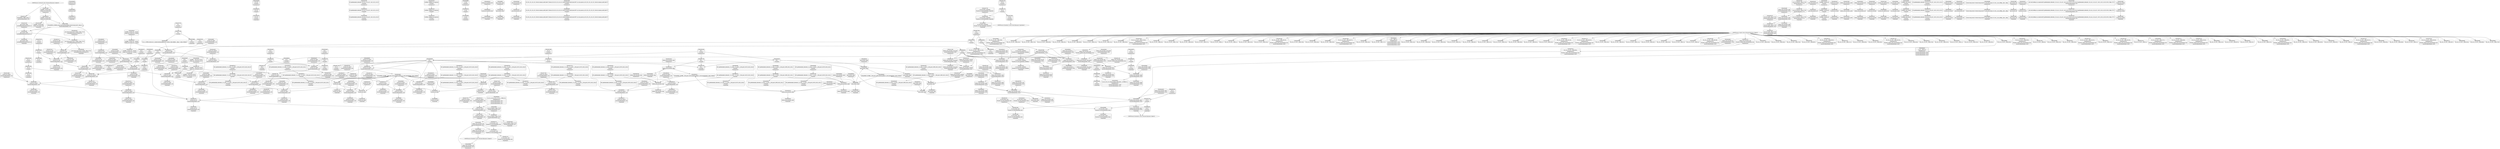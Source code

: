 digraph {
	CE0x4684900 [shape=record,shape=Mrecord,label="{CE0x4684900|current_sid:_tmp18|security/selinux/hooks.c,218|*SummSource*}"]
	CE0x4644df0 [shape=record,shape=Mrecord,label="{CE0x4644df0|80:_i32,_112:_i8*,_:_CRE_4,5_}"]
	CE0x4648460 [shape=record,shape=Mrecord,label="{CE0x4648460|current_sid:_bb|*SummSource*}"]
	CE0x4634d20 [shape=record,shape=Mrecord,label="{CE0x4634d20|i32_218|*Constant*|*SummSink*}"]
	CE0x4642c30 [shape=record,shape=Mrecord,label="{CE0x4642c30|80:_i32,_112:_i8*,_:_CRE_104,112_|*MultipleSource*|Function::selinux_sem_associate&Arg::sma::|security/selinux/hooks.c,5419}"]
	CE0x4656f90 [shape=record,shape=Mrecord,label="{CE0x4656f90|80:_i32,_112:_i8*,_:_CRE_60,61_}"]
	CE0x4642550 [shape=record,shape=Mrecord,label="{CE0x4642550|selinux_sem_associate:_tmp1|*SummSource*}"]
	CE0x4644b30 [shape=record,shape=Mrecord,label="{CE0x4644b30|current_sid:_tmp7|security/selinux/hooks.c,218}"]
	CE0x465abb0 [shape=record,shape=Mrecord,label="{CE0x465abb0|current_sid:_tmp20|security/selinux/hooks.c,218}"]
	CE0x46346c0 [shape=record,shape=Mrecord,label="{CE0x46346c0|i8*_getelementptr_inbounds_(_25_x_i8_,_25_x_i8_*_.str3,_i32_0,_i32_0)|*Constant*}"]
	CE0x4651870 [shape=record,shape=Mrecord,label="{CE0x4651870|selinux_sem_associate:_security|security/selinux/hooks.c,5419|*SummSource*}"]
	CE0x4685530 [shape=record,shape=Mrecord,label="{CE0x4685530|current_sid:_tmp13|security/selinux/hooks.c,218}"]
	CE0x46530e0 [shape=record,shape=Mrecord,label="{CE0x46530e0|_ret_i32_%tmp24,_!dbg_!27742|security/selinux/hooks.c,220|*SummSink*}"]
	CE0x462d3a0 [shape=record,shape=Mrecord,label="{CE0x462d3a0|selinux_sem_associate:_key|security/selinux/hooks.c,5422|*SummSource*}"]
	CE0x4649e20 [shape=record,shape=Mrecord,label="{CE0x4649e20|4:_i32,_:_CRE_4,8_|*MultipleSource*|security/selinux/hooks.c,5424|security/selinux/hooks.c,5419|security/selinux/hooks.c,5419}"]
	CE0x4651a10 [shape=record,shape=Mrecord,label="{CE0x4651a10|selinux_sem_associate:_type|security/selinux/hooks.c,5421|*SummSink*}"]
	CE0x4644130 [shape=record,shape=Mrecord,label="{CE0x4644130|80:_i32,_112:_i8*,_:_CRE_65,66_}"]
	CE0x4634530 [shape=record,shape=Mrecord,label="{CE0x4634530|GLOBAL:_lockdep_rcu_suspicious|*Constant*|*SummSource*}"]
	CE0x4684630 [shape=record,shape=Mrecord,label="{CE0x4684630|current_sid:_tmp19|security/selinux/hooks.c,218|*SummSource*}"]
	CE0x4639130 [shape=record,shape=Mrecord,label="{CE0x4639130|current_sid:_tmp5|security/selinux/hooks.c,218}"]
	CE0x46797a0 [shape=record,shape=Mrecord,label="{CE0x46797a0|current_sid:_cred|security/selinux/hooks.c,218|*SummSource*}"]
	CE0x4666080 [shape=record,shape=Mrecord,label="{CE0x4666080|current_sid:_tmp4|security/selinux/hooks.c,218|*SummSource*}"]
	CE0x4632f10 [shape=record,shape=Mrecord,label="{CE0x4632f10|selinux_sem_associate:_sma|Function::selinux_sem_associate&Arg::sma::}"]
	CE0x4644c80 [shape=record,shape=Mrecord,label="{CE0x4644c80|80:_i32,_112:_i8*,_:_CRE_2,3_}"]
	CE0x4641b40 [shape=record,shape=Mrecord,label="{CE0x4641b40|80:_i32,_112:_i8*,_:_CRE_184,188_|*MultipleSource*|Function::selinux_sem_associate&Arg::sma::|security/selinux/hooks.c,5419}"]
	CE0x4659b60 [shape=record,shape=Mrecord,label="{CE0x4659b60|selinux_sem_associate:_u|security/selinux/hooks.c,5422|*SummSink*}"]
	CE0x46424e0 [shape=record,shape=Mrecord,label="{CE0x46424e0|i64_1|*Constant*|*SummSource*}"]
	CE0x4677260 [shape=record,shape=Mrecord,label="{CE0x4677260|current_sid:_tmp15|security/selinux/hooks.c,218}"]
	CE0x4651730 [shape=record,shape=Mrecord,label="{CE0x4651730|i32_10|*Constant*|*SummSink*}"]
	CE0x4679630 [shape=record,shape=Mrecord,label="{CE0x4679630|current_sid:_cred|security/selinux/hooks.c,218}"]
	CE0x6361110 [shape=record,shape=Mrecord,label="{CE0x6361110|selinux_sem_associate:_sma|Function::selinux_sem_associate&Arg::sma::|*SummSource*}"]
	CE0x464f110 [shape=record,shape=Mrecord,label="{CE0x464f110|80:_i32,_112:_i8*,_:_CRE_56,57_}"]
	CE0x464a430 [shape=record,shape=Mrecord,label="{CE0x464a430|selinux_sem_associate:_tmp7|security/selinux/hooks.c,5424|*SummSink*}"]
	CE0x464ed80 [shape=record,shape=Mrecord,label="{CE0x464ed80|80:_i32,_112:_i8*,_:_CRE_53,54_}"]
	CE0x4696d20 [shape=record,shape=Mrecord,label="{CE0x4696d20|get_current:_tmp}"]
	CE0x46365c0 [shape=record,shape=Mrecord,label="{CE0x46365c0|i1_true|*Constant*}"]
	CE0x467a1b0 [shape=record,shape=Mrecord,label="{CE0x467a1b0|i32_22|*Constant*}"]
	CE0x4660aa0 [shape=record,shape=Mrecord,label="{CE0x4660aa0|current_sid:_tmp14|security/selinux/hooks.c,218|*SummSource*}"]
	CE0x46345c0 [shape=record,shape=Mrecord,label="{CE0x46345c0|GLOBAL:_lockdep_rcu_suspicious|*Constant*|*SummSink*}"]
	CE0x463af00 [shape=record,shape=Mrecord,label="{CE0x463af00|80:_i32,_112:_i8*,_:_CRE_68,69_}"]
	CE0x464a960 [shape=record,shape=Mrecord,label="{CE0x464a960|current_sid:_tmp8|security/selinux/hooks.c,218|*SummSink*}"]
	CE0x46628a0 [shape=record,shape=Mrecord,label="{CE0x46628a0|current_sid:_land.lhs.true2|*SummSink*}"]
	CE0x4678090 [shape=record,shape=Mrecord,label="{CE0x4678090|i8_1|*Constant*|*SummSink*}"]
	CE0x46388e0 [shape=record,shape=Mrecord,label="{CE0x46388e0|80:_i32,_112:_i8*,_:_CRE_37,38_}"]
	CE0x464b220 [shape=record,shape=Mrecord,label="{CE0x464b220|GLOBAL:_current_task|Global_var:current_task}"]
	CE0x46398d0 [shape=record,shape=Mrecord,label="{CE0x46398d0|80:_i32,_112:_i8*,_:_CRE_76,80_|*MultipleSource*|Function::selinux_sem_associate&Arg::sma::|security/selinux/hooks.c,5419}"]
	CE0x463ea80 [shape=record,shape=Mrecord,label="{CE0x463ea80|get_current:_entry}"]
	CE0x4653b30 [shape=record,shape=Mrecord,label="{CE0x4653b30|80:_i32,_112:_i8*,_:_CRE_42,43_}"]
	CE0x463f720 [shape=record,shape=Mrecord,label="{CE0x463f720|get_current:_tmp1|*SummSource*}"]
	CE0x46437a0 [shape=record,shape=Mrecord,label="{CE0x46437a0|_call_void_mcount()_#3}"]
	CE0x4685290 [shape=record,shape=Mrecord,label="{CE0x4685290|i64*_getelementptr_inbounds_(_11_x_i64_,_11_x_i64_*___llvm_gcov_ctr125,_i64_0,_i64_10)|*Constant*|*SummSink*}"]
	CE0x467a2e0 [shape=record,shape=Mrecord,label="{CE0x467a2e0|i32_22|*Constant*|*SummSource*}"]
	CE0x4644860 [shape=record,shape=Mrecord,label="{CE0x4644860|current_sid:_tmp6|security/selinux/hooks.c,218|*SummSource*}"]
	CE0x4679840 [shape=record,shape=Mrecord,label="{CE0x4679840|current_sid:_cred|security/selinux/hooks.c,218|*SummSink*}"]
	CE0x463e3e0 [shape=record,shape=Mrecord,label="{CE0x463e3e0|current_sid:_call4|security/selinux/hooks.c,218|*SummSink*}"]
	CE0x4659130 [shape=record,shape=Mrecord,label="{CE0x4659130|i32_(i32,_i32,_i16,_i32,_%struct.common_audit_data*)*_bitcast_(i32_(i32,_i32,_i16,_i32,_%struct.common_audit_data.495*)*_avc_has_perm_to_i32_(i32,_i32,_i16,_i32,_%struct.common_audit_data*)*)|*Constant*|*SummSink*}"]
	CE0x464c3d0 [shape=record,shape=Mrecord,label="{CE0x464c3d0|current_sid:_tobool1|security/selinux/hooks.c,218|*SummSource*}"]
	"CONST[source:1(input),value:2(dynamic)][purpose:{object}]"
	CE0x4638ec0 [shape=record,shape=Mrecord,label="{CE0x4638ec0|GLOBAL:_current_sid.__warned|Global_var:current_sid.__warned|*SummSource*}"]
	CE0x4639210 [shape=record,shape=Mrecord,label="{CE0x4639210|i64*_getelementptr_inbounds_(_11_x_i64_,_11_x_i64_*___llvm_gcov_ctr125,_i64_0,_i64_6)|*Constant*|*SummSink*}"]
	CE0x4684a70 [shape=record,shape=Mrecord,label="{CE0x4684a70|current_sid:_tmp18|security/selinux/hooks.c,218|*SummSink*}"]
	CE0x4679510 [shape=record,shape=Mrecord,label="{CE0x4679510|i32_78|*Constant*|*SummSource*}"]
	CE0x46423f0 [shape=record,shape=Mrecord,label="{CE0x46423f0|current_sid:_tmp3|*SummSink*}"]
	CE0x4637310 [shape=record,shape=Mrecord,label="{CE0x4637310|i64*_getelementptr_inbounds_(_11_x_i64_,_11_x_i64_*___llvm_gcov_ctr125,_i64_0,_i64_8)|*Constant*|*SummSource*}"]
	CE0x4684ca0 [shape=record,shape=Mrecord,label="{CE0x4684ca0|current_sid:_tmp19|security/selinux/hooks.c,218}"]
	CE0x4647150 [shape=record,shape=Mrecord,label="{CE0x4647150|i32_64|*Constant*}"]
	CE0x467d110 [shape=record,shape=Mrecord,label="{CE0x467d110|current_sid:_tmp24|security/selinux/hooks.c,220|*SummSource*}"]
	CE0x4664d30 [shape=record,shape=Mrecord,label="{CE0x4664d30|i64_1|*Constant*}"]
	CE0x4651150 [shape=record,shape=Mrecord,label="{CE0x4651150|80:_i32,_112:_i8*,_:_CRE_27,28_}"]
	CE0x464d490 [shape=record,shape=Mrecord,label="{CE0x464d490|80:_i32,_112:_i8*,_:_CRE_49,50_}"]
	CE0x467aa70 [shape=record,shape=Mrecord,label="{CE0x467aa70|COLLAPSED:_CMRE:_elem_0::|security/selinux/hooks.c,218}"]
	CE0x462daf0 [shape=record,shape=Mrecord,label="{CE0x462daf0|selinux_sem_associate:_call3|security/selinux/hooks.c,5424|*SummSource*}"]
	CE0x4643cd0 [shape=record,shape=Mrecord,label="{CE0x4643cd0|_call_void_mcount()_#3|*SummSource*}"]
	CE0x64f0a50 [shape=record,shape=Mrecord,label="{CE0x64f0a50|80:_i32,_112:_i8*,_:_CRE_20,21_}"]
	CE0x4636860 [shape=record,shape=Mrecord,label="{CE0x4636860|i1_true|*Constant*|*SummSink*}"]
	CE0x4656b90 [shape=record,shape=Mrecord,label="{CE0x4656b90|GLOBAL:_current_sid|*Constant*}"]
	CE0x4662a50 [shape=record,shape=Mrecord,label="{CE0x4662a50|current_sid:_if.end|*SummSource*}"]
	"CONST[source:0(mediator),value:0(static)][purpose:{operation}]"
	CE0x463b3c0 [shape=record,shape=Mrecord,label="{CE0x463b3c0|i32_10|*Constant*}"]
	CE0x4632910 [shape=record,shape=Mrecord,label="{CE0x4632910|selinux_sem_associate:_entry|*SummSink*}"]
	CE0x464d360 [shape=record,shape=Mrecord,label="{CE0x464d360|80:_i32,_112:_i8*,_:_CRE_48,49_}"]
	CE0x46a4450 [shape=record,shape=Mrecord,label="{CE0x46a4450|i64*_getelementptr_inbounds_(_2_x_i64_,_2_x_i64_*___llvm_gcov_ctr98,_i64_0,_i64_0)|*Constant*|*SummSource*}"]
	CE0x64f0b40 [shape=record,shape=Mrecord,label="{CE0x64f0b40|80:_i32,_112:_i8*,_:_CRE_21,22_}"]
	CE0x4665c90 [shape=record,shape=Mrecord,label="{CE0x4665c90|i64_2|*Constant*|*SummSource*}"]
	CE0x467ae60 [shape=record,shape=Mrecord,label="{CE0x467ae60|current_sid:_tmp22|security/selinux/hooks.c,218|*SummSink*}"]
	CE0x4630650 [shape=record,shape=Mrecord,label="{CE0x4630650|selinux_sem_associate:_bb|*SummSource*}"]
	CE0x4651510 [shape=record,shape=Mrecord,label="{CE0x4651510|80:_i32,_112:_i8*,_:_CRE_13,14_}"]
	CE0x4666db0 [shape=record,shape=Mrecord,label="{CE0x4666db0|current_sid:_tmp1|*SummSource*}"]
	CE0x4638b40 [shape=record,shape=Mrecord,label="{CE0x4638b40|80:_i32,_112:_i8*,_:_CRE_39,40_}"]
	CE0x46851e0 [shape=record,shape=Mrecord,label="{CE0x46851e0|i64*_getelementptr_inbounds_(_11_x_i64_,_11_x_i64_*___llvm_gcov_ctr125,_i64_0,_i64_10)|*Constant*|*SummSource*}"]
	CE0x462d750 [shape=record,shape=Mrecord,label="{CE0x462d750|selinux_sem_associate:_key|security/selinux/hooks.c,5422|*SummSink*}"]
	CE0x465fe90 [shape=record,shape=Mrecord,label="{CE0x465fe90|current_sid:_tmp12|security/selinux/hooks.c,218|*SummSource*}"]
	CE0x4652e10 [shape=record,shape=Mrecord,label="{CE0x4652e10|current_sid:_do.body|*SummSink*}"]
	CE0x464ca30 [shape=record,shape=Mrecord,label="{CE0x464ca30|i64_5|*Constant*|*SummSink*}"]
	CE0x4647230 [shape=record,shape=Mrecord,label="{CE0x4647230|i32_64|*Constant*|*SummSource*}"]
	CE0x46419a0 [shape=record,shape=Mrecord,label="{CE0x46419a0|80:_i32,_112:_i8*,_:_CRE_176,184_|*MultipleSource*|Function::selinux_sem_associate&Arg::sma::|security/selinux/hooks.c,5419}"]
	CE0x63612b0 [shape=record,shape=Mrecord,label="{CE0x63612b0|selinux_sem_associate:_sem_perm|security/selinux/hooks.c,5419}"]
	CE0x4663460 [shape=record,shape=Mrecord,label="{CE0x4663460|current_sid:_tmp4|security/selinux/hooks.c,218|*SummSink*}"]
	CE0x4648760 [shape=record,shape=Mrecord,label="{CE0x4648760|i64*_getelementptr_inbounds_(_11_x_i64_,_11_x_i64_*___llvm_gcov_ctr125,_i64_0,_i64_0)|*Constant*|*SummSource*}"]
	CE0x467a5f0 [shape=record,shape=Mrecord,label="{CE0x467a5f0|current_sid:_security|security/selinux/hooks.c,218}"]
	CE0x46639b0 [shape=record,shape=Mrecord,label="{CE0x46639b0|GLOBAL:___llvm_gcov_ctr125|Global_var:__llvm_gcov_ctr125|*SummSink*}"]
	CE0x4667e10 [shape=record,shape=Mrecord,label="{CE0x4667e10|current_sid:_tmp11|security/selinux/hooks.c,218|*SummSource*}"]
	CE0x4651380 [shape=record,shape=Mrecord,label="{CE0x4651380|80:_i32,_112:_i8*,_:_CRE_9,10_}"]
	CE0x4652220 [shape=record,shape=Mrecord,label="{CE0x4652220|i16_25|*Constant*}"]
	CE0x4656010 [shape=record,shape=Mrecord,label="{CE0x4656010|80:_i32,_112:_i8*,_:_CRE_17,18_}"]
	CE0x4677da0 [shape=record,shape=Mrecord,label="{CE0x4677da0|i8_1|*Constant*}"]
	CE0x467e5e0 [shape=record,shape=Mrecord,label="{CE0x467e5e0|current_sid:_land.lhs.true|*SummSource*}"]
	CE0x4679f20 [shape=record,shape=Mrecord,label="{CE0x4679f20|current_sid:_tmp21|security/selinux/hooks.c,218|*SummSink*}"]
	CE0x464b570 [shape=record,shape=Mrecord,label="{CE0x464b570|i64*_getelementptr_inbounds_(_11_x_i64_,_11_x_i64_*___llvm_gcov_ctr125,_i64_0,_i64_1)|*Constant*}"]
	CE0x4652f80 [shape=record,shape=Mrecord,label="{CE0x4652f80|current_sid:_bb}"]
	CE0x4684330 [shape=record,shape=Mrecord,label="{CE0x4684330|current_sid:_tmp17|security/selinux/hooks.c,218|*SummSource*}"]
	CE0x462d8e0 [shape=record,shape=Mrecord,label="{CE0x462d8e0|selinux_sem_associate:_tmp6|security/selinux/hooks.c,5422|*SummSource*}"]
	CE0x4657530 [shape=record,shape=Mrecord,label="{CE0x4657530|current_sid:_tmp2|*SummSource*}"]
	CE0x46571f0 [shape=record,shape=Mrecord,label="{CE0x46571f0|80:_i32,_112:_i8*,_:_CRE_62,63_}"]
	CE0x462d620 [shape=record,shape=Mrecord,label="{CE0x462d620|selinux_sem_associate:_sem_perm1|security/selinux/hooks.c,5422|*SummSource*}"]
	CE0x4630560 [shape=record,shape=Mrecord,label="{CE0x4630560|selinux_sem_associate:_bb|*SummSink*}"]
	CE0x463b160 [shape=record,shape=Mrecord,label="{CE0x463b160|80:_i32,_112:_i8*,_:_CRE_70,71_}"]
	CE0x4635a70 [shape=record,shape=Mrecord,label="{CE0x4635a70|selinux_sem_associate:_tmp4|security/selinux/hooks.c,5419}"]
	CE0x464fcc0 [shape=record,shape=Mrecord,label="{CE0x464fcc0|80:_i32,_112:_i8*,_:_CRE_6,7_}"]
	CE0x4659bd0 [shape=record,shape=Mrecord,label="{CE0x4659bd0|selinux_sem_associate:_tmp6|security/selinux/hooks.c,5422}"]
	CE0x4650730 [shape=record,shape=Mrecord,label="{CE0x4650730|80:_i32,_112:_i8*,_:_CRE_0,1_}"]
	CE0x464b160 [shape=record,shape=Mrecord,label="{CE0x464b160|get_current:_tmp4|./arch/x86/include/asm/current.h,14|*SummSink*}"]
	CE0x4647660 [shape=record,shape=Mrecord,label="{CE0x4647660|avc_has_perm:_requested|Function::avc_has_perm&Arg::requested::}"]
	CE0x64f0960 [shape=record,shape=Mrecord,label="{CE0x64f0960|80:_i32,_112:_i8*,_:_CRE_19,20_}"]
	CE0x4636a40 [shape=record,shape=Mrecord,label="{CE0x4636a40|i64*_getelementptr_inbounds_(_11_x_i64_,_11_x_i64_*___llvm_gcov_ctr125,_i64_0,_i64_8)|*Constant*}"]
	CE0x4639340 [shape=record,shape=Mrecord,label="{CE0x4639340|GLOBAL:_current_sid.__warned|Global_var:current_sid.__warned|*SummSink*}"]
	CE0x4650de0 [shape=record,shape=Mrecord,label="{CE0x4650de0|80:_i32,_112:_i8*,_:_CRE_23,24_}"]
	CE0x4642a90 [shape=record,shape=Mrecord,label="{CE0x4642a90|80:_i32,_112:_i8*,_:_CRE_100,102_|*MultipleSource*|Function::selinux_sem_associate&Arg::sma::|security/selinux/hooks.c,5419}"]
	CE0x464ea10 [shape=record,shape=Mrecord,label="{CE0x464ea10|selinux_sem_associate:_tmp2}"]
	CE0x46342e0 [shape=record,shape=Mrecord,label="{CE0x46342e0|GLOBAL:_lockdep_rcu_suspicious|*Constant*}"]
	CE0x4644390 [shape=record,shape=Mrecord,label="{CE0x4644390|80:_i32,_112:_i8*,_:_CRE_67,68_}"]
	CE0x464ffd0 [shape=record,shape=Mrecord,label="{CE0x464ffd0|get_current:_entry|*SummSink*}"]
	CE0x46518e0 [shape=record,shape=Mrecord,label="{CE0x46518e0|selinux_sem_associate:_security|security/selinux/hooks.c,5419}"]
	CE0x4696ed0 [shape=record,shape=Mrecord,label="{CE0x4696ed0|COLLAPSED:_GCMRE___llvm_gcov_ctr98_internal_global_2_x_i64_zeroinitializer:_elem_0:default:}"]
	CE0x464a280 [shape=record,shape=Mrecord,label="{CE0x464a280|selinux_sem_associate:_tmp7|security/selinux/hooks.c,5424|*SummSource*}"]
	CE0x465fcc0 [shape=record,shape=Mrecord,label="{CE0x465fcc0|get_current:_tmp3|*SummSink*}"]
	CE0x4647a00 [shape=record,shape=Mrecord,label="{CE0x4647a00|avc_has_perm:_auditdata|Function::avc_has_perm&Arg::auditdata::}"]
	CE0x4653d90 [shape=record,shape=Mrecord,label="{CE0x4653d90|80:_i32,_112:_i8*,_:_CRE_44,45_}"]
	CE0x4652ff0 [shape=record,shape=Mrecord,label="{CE0x4652ff0|_ret_i32_%tmp24,_!dbg_!27742|security/selinux/hooks.c,220|*SummSource*}"]
	CE0x464efe0 [shape=record,shape=Mrecord,label="{CE0x464efe0|80:_i32,_112:_i8*,_:_CRE_55,56_}"]
	CE0x4677340 [shape=record,shape=Mrecord,label="{CE0x4677340|current_sid:_tmp15|security/selinux/hooks.c,218|*SummSink*}"]
	CE0x4641800 [shape=record,shape=Mrecord,label="{CE0x4641800|80:_i32,_112:_i8*,_:_CRE_168,176_|*MultipleSource*|Function::selinux_sem_associate&Arg::sma::|security/selinux/hooks.c,5419}"]
	CE0x46843a0 [shape=record,shape=Mrecord,label="{CE0x46843a0|current_sid:_tmp17|security/selinux/hooks.c,218|*SummSink*}"]
	CE0x4666fd0 [shape=record,shape=Mrecord,label="{CE0x4666fd0|current_sid:_tmp1|*SummSink*}"]
	CE0x46516c0 [shape=record,shape=Mrecord,label="{CE0x46516c0|selinux_sem_associate:_security|security/selinux/hooks.c,5419|*SummSink*}"]
	CE0x4677f20 [shape=record,shape=Mrecord,label="{CE0x4677f20|i8_1|*Constant*|*SummSource*}"]
	CE0x4696f40 [shape=record,shape=Mrecord,label="{CE0x4696f40|get_current:_tmp|*SummSource*}"]
	CE0x4648bc0 [shape=record,shape=Mrecord,label="{CE0x4648bc0|selinux_sem_associate:_u|security/selinux/hooks.c,5422|*SummSource*}"]
	CE0x46772d0 [shape=record,shape=Mrecord,label="{CE0x46772d0|current_sid:_tmp15|security/selinux/hooks.c,218|*SummSource*}"]
	CE0x4679b80 [shape=record,shape=Mrecord,label="{CE0x4679b80|COLLAPSED:_GCMRE_current_task_external_global_%struct.task_struct*:_elem_0::|security/selinux/hooks.c,218}"]
	CE0x4636420 [shape=record,shape=Mrecord,label="{CE0x4636420|avc_has_perm:_entry|*SummSink*}"]
	CE0x462df70 [shape=record,shape=Mrecord,label="{CE0x462df70|i32_3|*Constant*|*SummSource*}"]
	CE0x4650e80 [shape=record,shape=Mrecord,label="{CE0x4650e80|80:_i32,_112:_i8*,_:_CRE_24,25_}"]
	CE0x463e680 [shape=record,shape=Mrecord,label="{CE0x463e680|GLOBAL:_get_current|*Constant*}"]
	CE0x467ea90 [shape=record,shape=Mrecord,label="{CE0x467ea90|GLOBAL:_current_task|Global_var:current_task|*SummSource*}"]
	CE0x463b290 [shape=record,shape=Mrecord,label="{CE0x463b290|80:_i32,_112:_i8*,_:_CRE_71,72_}"]
	CE0x63611d0 [shape=record,shape=Mrecord,label="{CE0x63611d0|selinux_sem_associate:_sma|Function::selinux_sem_associate&Arg::sma::|*SummSink*}"]
	CE0x46577d0 [shape=record,shape=Mrecord,label="{CE0x46577d0|i64_1|*Constant*}"]
	CE0x4646db0 [shape=record,shape=Mrecord,label="{CE0x4646db0|avc_has_perm:_tclass|Function::avc_has_perm&Arg::tclass::}"]
	CE0x4683860 [shape=record,shape=Mrecord,label="{CE0x4683860|i8*_getelementptr_inbounds_(_45_x_i8_,_45_x_i8_*_.str12,_i32_0,_i32_0)|*Constant*|*SummSource*}"]
	CE0x463d6d0 [shape=record,shape=Mrecord,label="{CE0x463d6d0|current_sid:_do.end|*SummSource*}"]
	CE0x465a6e0 [shape=record,shape=Mrecord,label="{CE0x465a6e0|current_sid:_tobool|security/selinux/hooks.c,218}"]
	CE0x4633b10 [shape=record,shape=Mrecord,label="{CE0x4633b10|current_sid:_land.lhs.true2}"]
	CE0x4633280 [shape=record,shape=Mrecord,label="{CE0x4633280|selinux_sem_associate:_entry|*SummSource*}"]
	CE0x4679d00 [shape=record,shape=Mrecord,label="{CE0x4679d00|current_sid:_tmp21|security/selinux/hooks.c,218}"]
	CE0x46438a0 [shape=record,shape=Mrecord,label="{CE0x46438a0|_call_void_mcount()_#3|*SummSource*}"]
	CE0x4649d10 [shape=record,shape=Mrecord,label="{CE0x4649d10|4:_i32,_:_CRE_0,2_|*MultipleSource*|security/selinux/hooks.c,5424|security/selinux/hooks.c,5419|security/selinux/hooks.c,5419}"]
	CE0x462d260 [shape=record,shape=Mrecord,label="{CE0x462d260|selinux_sem_associate:_sem_perm1|security/selinux/hooks.c,5422|*SummSink*}"]
	CE0x4655de0 [shape=record,shape=Mrecord,label="{CE0x4655de0|80:_i32,_112:_i8*,_:_CRE_15,16_}"]
	CE0x467d200 [shape=record,shape=Mrecord,label="{CE0x467d200|current_sid:_tmp24|security/selinux/hooks.c,220|*SummSink*}"]
	CE0x4643ed0 [shape=record,shape=Mrecord,label="{CE0x4643ed0|80:_i32,_112:_i8*,_:_CRE_63,64_}"]
	CE0x463d430 [shape=record,shape=Mrecord,label="{CE0x463d430|selinux_sem_associate:_tmp3|*SummSink*}"]
	CE0x4635e60 [shape=record,shape=Mrecord,label="{CE0x4635e60|_call_void_mcount()_#3|*SummSink*}"]
	CE0x4651ae0 [shape=record,shape=Mrecord,label="{CE0x4651ae0|selinux_sem_associate:_tmp4|security/selinux/hooks.c,5419|*SummSource*}"]
	CE0x4663700 [shape=record,shape=Mrecord,label="{CE0x4663700|GLOBAL:___llvm_gcov_ctr125|Global_var:__llvm_gcov_ctr125}"]
	CE0x46603f0 [shape=record,shape=Mrecord,label="{CE0x46603f0|i64*_getelementptr_inbounds_(_11_x_i64_,_11_x_i64_*___llvm_gcov_ctr125,_i64_0,_i64_6)|*Constant*|*SummSource*}"]
	CE0x46796a0 [shape=record,shape=Mrecord,label="{CE0x46796a0|current_sid:_sid|security/selinux/hooks.c,220|*SummSink*}"]
	CE0x46964f0 [shape=record,shape=Mrecord,label="{CE0x46964f0|get_current:_tmp2}"]
	CE0x4639ba0 [shape=record,shape=Mrecord,label="{CE0x4639ba0|80:_i32,_112:_i8*,_:_CRE_35,36_}"]
	CE0x4640100 [shape=record,shape=Mrecord,label="{CE0x4640100|80:_i32,_112:_i8*,_:_CRE_10,11_}"]
	CE0x4683ba0 [shape=record,shape=Mrecord,label="{CE0x4683ba0|i64*_getelementptr_inbounds_(_11_x_i64_,_11_x_i64_*___llvm_gcov_ctr125,_i64_0,_i64_9)|*Constant*}"]
	CE0x4662ac0 [shape=record,shape=Mrecord,label="{CE0x4662ac0|current_sid:_if.end|*SummSink*}"]
	CE0x4665e70 [shape=record,shape=Mrecord,label="{CE0x4665e70|i64_3|*Constant*|*SummSource*}"]
	CE0x46492c0 [shape=record,shape=Mrecord,label="{CE0x46492c0|selinux_sem_associate:_sid2|security/selinux/hooks.c,5424|*SummSink*}"]
	CE0x4641e80 [shape=record,shape=Mrecord,label="{CE0x4641e80|i32_10|*Constant*|*SummSource*}"]
	CE0x4658a80 [shape=record,shape=Mrecord,label="{CE0x4658a80|selinux_sem_associate:_type|security/selinux/hooks.c,5421}"]
	CE0x46641f0 [shape=record,shape=Mrecord,label="{CE0x46641f0|current_sid:_sid|security/selinux/hooks.c,220|*SummSource*}"]
	CE0x4657260 [shape=record,shape=Mrecord,label="{CE0x4657260|i64*_getelementptr_inbounds_(_2_x_i64_,_2_x_i64_*___llvm_gcov_ctr319,_i64_0,_i64_1)|*Constant*}"]
	CE0x4651de0 [shape=record,shape=Mrecord,label="{CE0x4651de0|avc_has_perm:_tsid|Function::avc_has_perm&Arg::tsid::}"]
	CE0x4663af0 [shape=record,shape=Mrecord,label="{CE0x4663af0|i64_0|*Constant*}"]
	CE0x65b2910 [shape=record,shape=Mrecord,label="{CE0x65b2910|selinux_sem_associate:_sem_perm|security/selinux/hooks.c,5419|*SummSink*}"]
	CE0x4631650 [shape=record,shape=Mrecord,label="{CE0x4631650|selinux_sem_associate:_bb}"]
	CE0x4665d70 [shape=record,shape=Mrecord,label="{CE0x4665d70|i64_2|*Constant*|*SummSink*}"]
	CE0x4653ff0 [shape=record,shape=Mrecord,label="{CE0x4653ff0|80:_i32,_112:_i8*,_:_CRE_46,47_}"]
	CE0x4651600 [shape=record,shape=Mrecord,label="{CE0x4651600|80:_i32,_112:_i8*,_:_CRE_14,15_}"]
	CE0x46596a0 [shape=record,shape=Mrecord,label="{CE0x46596a0|avc_has_perm:_ssid|Function::avc_has_perm&Arg::ssid::}"]
	CE0x4658420 [shape=record,shape=Mrecord,label="{CE0x4658420|selinux_sem_associate:_tmp5|security/selinux/hooks.c,5419}"]
	CE0x46574c0 [shape=record,shape=Mrecord,label="{CE0x46574c0|current_sid:_tmp2}"]
	CE0x4630bf0 [shape=record,shape=Mrecord,label="{CE0x4630bf0|selinux_sem_associate:_entry}"]
	CE0x463fb50 [shape=record,shape=Mrecord,label="{CE0x463fb50|80:_i32,_112:_i8*,_:_CRE_31,32_}"]
	CE0x465fc20 [shape=record,shape=Mrecord,label="{CE0x465fc20|get_current:_tmp3|*SummSource*}"]
	CE0x4679e30 [shape=record,shape=Mrecord,label="{CE0x4679e30|current_sid:_tmp21|security/selinux/hooks.c,218|*SummSource*}"]
	CE0x4656e60 [shape=record,shape=Mrecord,label="{CE0x4656e60|80:_i32,_112:_i8*,_:_CRE_59,60_}"]
	CE0x464d5c0 [shape=record,shape=Mrecord,label="{CE0x464d5c0|80:_i32,_112:_i8*,_:_CRE_50,51_}"]
	CE0x46855a0 [shape=record,shape=Mrecord,label="{CE0x46855a0|current_sid:_tmp13|security/selinux/hooks.c,218|*SummSource*}"]
	CE0x4633610 [shape=record,shape=Mrecord,label="{CE0x4633610|_ret_i32_%call3,_!dbg_!27729|security/selinux/hooks.c,5424|*SummSink*}"]
	CE0x464c290 [shape=record,shape=Mrecord,label="{CE0x464c290|current_sid:_tobool1|security/selinux/hooks.c,218}"]
	CE0x4656100 [shape=record,shape=Mrecord,label="{CE0x4656100|80:_i32,_112:_i8*,_:_CRE_18,19_}"]
	CE0x4643020 [shape=record,shape=Mrecord,label="{CE0x4643020|80:_i32,_112:_i8*,_:_CRE_120,128_|*MultipleSource*|Function::selinux_sem_associate&Arg::sma::|security/selinux/hooks.c,5419}"]
	CE0x4641c70 [shape=record,shape=Mrecord,label="{CE0x4641c70|80:_i32,_112:_i8*,_:_CRE_188,192_|*MultipleSource*|Function::selinux_sem_associate&Arg::sma::|security/selinux/hooks.c,5419}"]
	CE0x462d9a0 [shape=record,shape=Mrecord,label="{CE0x462d9a0|selinux_sem_associate:_tmp6|security/selinux/hooks.c,5422|*SummSink*}"]
	CE0x4639ab0 [shape=record,shape=Mrecord,label="{CE0x4639ab0|80:_i32,_112:_i8*,_:_CRE_34,35_}"]
	CE0x46495d0 [shape=record,shape=Mrecord,label="{CE0x46495d0|selinux_sem_associate:_sid2|security/selinux/hooks.c,5424}"]
	CE0x462dd70 [shape=record,shape=Mrecord,label="{CE0x462dd70|selinux_sem_associate:_key|security/selinux/hooks.c,5422}"]
	CE0x4630300 [shape=record,shape=Mrecord,label="{CE0x4630300|GLOBAL:_current_sid|*Constant*|*SummSource*}"]
	CE0x4667a80 [shape=record,shape=Mrecord,label="{CE0x4667a80|current_sid:_tmp10|security/selinux/hooks.c,218|*SummSink*}"]
	CE0x4647b50 [shape=record,shape=Mrecord,label="{CE0x4647b50|avc_has_perm:_auditdata|Function::avc_has_perm&Arg::auditdata::|*SummSource*}"]
	CE0x4683d70 [shape=record,shape=Mrecord,label="{CE0x4683d70|i64*_getelementptr_inbounds_(_11_x_i64_,_11_x_i64_*___llvm_gcov_ctr125,_i64_0,_i64_9)|*Constant*|*SummSource*}"]
	CE0x464cba0 [shape=record,shape=Mrecord,label="{CE0x464cba0|i64_4|*Constant*|*SummSource*}"]
	CE0x464d040 [shape=record,shape=Mrecord,label="{CE0x464d040|i64*_getelementptr_inbounds_(_2_x_i64_,_2_x_i64_*___llvm_gcov_ctr319,_i64_0,_i64_1)|*Constant*|*SummSink*}"]
	CE0x4665e00 [shape=record,shape=Mrecord,label="{CE0x4665e00|i64_3|*Constant*}"]
	CE0x4665ee0 [shape=record,shape=Mrecord,label="{CE0x4665ee0|i64_3|*Constant*|*SummSink*}"]
	CE0x4691d80 [shape=record,shape=Mrecord,label="{CE0x4691d80|get_current:_tmp4|./arch/x86/include/asm/current.h,14}"]
	CE0x463fa60 [shape=record,shape=Mrecord,label="{CE0x463fa60|80:_i32,_112:_i8*,_:_CRE_30,31_}"]
	CE0x467b7e0 [shape=record,shape=Mrecord,label="{CE0x467b7e0|i32_1|*Constant*}"]
	CE0x46474b0 [shape=record,shape=Mrecord,label="{CE0x46474b0|i32_64|*Constant*|*SummSink*}"]
	CE0x4695ef0 [shape=record,shape=Mrecord,label="{CE0x4695ef0|get_current:_tmp1|*SummSink*}"]
	CE0x464bbe0 [shape=record,shape=Mrecord,label="{CE0x464bbe0|%struct.task_struct*_(%struct.task_struct**)*_asm_movq_%gs:$_1:P_,$0_,_r,im,_dirflag_,_fpsr_,_flags_|*SummSink*}"]
	CE0x46401c0 [shape=record,shape=Mrecord,label="{CE0x46401c0|80:_i32,_112:_i8*,_:_CRE_11,12_}"]
	CE0x4658490 [shape=record,shape=Mrecord,label="{CE0x4658490|selinux_sem_associate:_tmp5|security/selinux/hooks.c,5419|*SummSource*}"]
	CE0x465ffe0 [shape=record,shape=Mrecord,label="{CE0x465ffe0|current_sid:_tmp12|security/selinux/hooks.c,218|*SummSink*}"]
	CE0x4651060 [shape=record,shape=Mrecord,label="{CE0x4651060|80:_i32,_112:_i8*,_:_CRE_26,27_}"]
	CE0x4644f00 [shape=record,shape=Mrecord,label="{CE0x4644f00|current_sid:_tmp7|security/selinux/hooks.c,218|*SummSource*}"]
	CE0x46837f0 [shape=record,shape=Mrecord,label="{CE0x46837f0|i8*_getelementptr_inbounds_(_45_x_i8_,_45_x_i8_*_.str12,_i32_0,_i32_0)|*Constant*}"]
	CE0x46838d0 [shape=record,shape=Mrecord,label="{CE0x46838d0|i8*_getelementptr_inbounds_(_45_x_i8_,_45_x_i8_*_.str12,_i32_0,_i32_0)|*Constant*|*SummSink*}"]
	"CONST[source:0(mediator),value:2(dynamic)][purpose:{object}]"
	CE0x4650f70 [shape=record,shape=Mrecord,label="{CE0x4650f70|80:_i32,_112:_i8*,_:_CRE_25,26_}"]
	CE0x464fdb0 [shape=record,shape=Mrecord,label="{CE0x464fdb0|80:_i32,_112:_i8*,_:_CRE_7,8_}"]
	CE0x4640920 [shape=record,shape=Mrecord,label="{CE0x4640920|i64*_getelementptr_inbounds_(_2_x_i64_,_2_x_i64_*___llvm_gcov_ctr98,_i64_0,_i64_1)|*Constant*|*SummSink*}"]
	CE0x4665f80 [shape=record,shape=Mrecord,label="{CE0x4665f80|current_sid:_tmp4|security/selinux/hooks.c,218}"]
	CE0x46965d0 [shape=record,shape=Mrecord,label="{CE0x46965d0|get_current:_tmp2|*SummSink*}"]
	CE0x46677d0 [shape=record,shape=Mrecord,label="{CE0x46677d0|current_sid:_tmp10|security/selinux/hooks.c,218}"]
	CE0x4648070 [shape=record,shape=Mrecord,label="{CE0x4648070|_ret_i32_%retval.0,_!dbg_!27728|security/selinux/avc.c,775|*SummSink*}"]
	CE0x467d410 [shape=record,shape=Mrecord,label="{CE0x467d410|get_current:_bb}"]
	CE0x4659d80 [shape=record,shape=Mrecord,label="{CE0x4659d80|i32_(i32,_i32,_i16,_i32,_%struct.common_audit_data*)*_bitcast_(i32_(i32,_i32,_i16,_i32,_%struct.common_audit_data.495*)*_avc_has_perm_to_i32_(i32,_i32,_i16,_i32,_%struct.common_audit_data*)*)|*Constant*}"]
	CE0x46847d0 [shape=record,shape=Mrecord,label="{CE0x46847d0|current_sid:_tmp18|security/selinux/hooks.c,218}"]
	CE0x4643c00 [shape=record,shape=Mrecord,label="{CE0x4643c00|_call_void_mcount()_#3}"]
	CE0x4648220 [shape=record,shape=Mrecord,label="{CE0x4648220|current_sid:_land.lhs.true2|*SummSource*}"]
	CE0x4644990 [shape=record,shape=Mrecord,label="{CE0x4644990|current_sid:_tmp6|security/selinux/hooks.c,218|*SummSink*}"]
	CE0x463e080 [shape=record,shape=Mrecord,label="{CE0x463e080|selinux_sem_associate:_ad|security/selinux/hooks.c, 5416|*SummSource*}"]
	CE0x46452c0 [shape=record,shape=Mrecord,label="{CE0x46452c0|GLOBAL:_current_sid.__warned|Global_var:current_sid.__warned}"]
	CE0x467d4f0 [shape=record,shape=Mrecord,label="{CE0x467d4f0|get_current:_bb|*SummSource*}"]
	CE0x4635290 [shape=record,shape=Mrecord,label="{CE0x4635290|current_sid:_tmp6|security/selinux/hooks.c,218}"]
	CE0x464fc20 [shape=record,shape=Mrecord,label="{CE0x464fc20|80:_i32,_112:_i8*,_:_CRE_5,6_}"]
	CE0x463d950 [shape=record,shape=Mrecord,label="{CE0x463d950|current_sid:_land.lhs.true}"]
	CE0x4685300 [shape=record,shape=Mrecord,label="{CE0x4685300|current_sid:_tmp19|security/selinux/hooks.c,218|*SummSink*}"]
	CE0x4647e90 [shape=record,shape=Mrecord,label="{CE0x4647e90|_ret_i32_%retval.0,_!dbg_!27728|security/selinux/avc.c,775|*SummSource*}"]
	CE0x4641660 [shape=record,shape=Mrecord,label="{CE0x4641660|80:_i32,_112:_i8*,_:_CRE_160,168_|*MultipleSource*|Function::selinux_sem_associate&Arg::sma::|security/selinux/hooks.c,5419}"]
	CE0x463e0f0 [shape=record,shape=Mrecord,label="{CE0x463e0f0|i64*_getelementptr_inbounds_(_2_x_i64_,_2_x_i64_*___llvm_gcov_ctr319,_i64_0,_i64_1)|*Constant*|*SummSource*}"]
	CE0x4647990 [shape=record,shape=Mrecord,label="{CE0x4647990|_ret_i32_%call3,_!dbg_!27729|security/selinux/hooks.c,5424}"]
	CE0x46c6b10 [shape=record,shape=Mrecord,label="{CE0x46c6b10|i64_1|*Constant*}"]
	CE0x4663880 [shape=record,shape=Mrecord,label="{CE0x4663880|GLOBAL:___llvm_gcov_ctr125|Global_var:__llvm_gcov_ctr125|*SummSource*}"]
	CE0x4683f00 [shape=record,shape=Mrecord,label="{CE0x4683f00|i64*_getelementptr_inbounds_(_11_x_i64_,_11_x_i64_*___llvm_gcov_ctr125,_i64_0,_i64_9)|*Constant*|*SummSink*}"]
	CE0x465fb80 [shape=record,shape=Mrecord,label="{CE0x465fb80|get_current:_tmp3}"]
	CE0x4666630 [shape=record,shape=Mrecord,label="{CE0x4666630|current_sid:_call|security/selinux/hooks.c,218|*SummSource*}"]
	CE0x46428c0 [shape=record,shape=Mrecord,label="{CE0x46428c0|selinux_sem_associate:_tmp1}"]
	CE0x4659710 [shape=record,shape=Mrecord,label="{CE0x4659710|avc_has_perm:_ssid|Function::avc_has_perm&Arg::ssid::|*SummSource*}"]
	CE0x463f970 [shape=record,shape=Mrecord,label="{CE0x463f970|80:_i32,_112:_i8*,_:_CRE_29,30_}"]
	CE0x4662980 [shape=record,shape=Mrecord,label="{CE0x4662980|current_sid:_if.end}"]
	CE0x46beb60 [shape=record,shape=Mrecord,label="{CE0x46beb60|i64*_getelementptr_inbounds_(_2_x_i64_,_2_x_i64_*___llvm_gcov_ctr98,_i64_0,_i64_1)|*Constant*}"]
	CE0x4662910 [shape=record,shape=Mrecord,label="{CE0x4662910|i64*_getelementptr_inbounds_(_11_x_i64_,_11_x_i64_*___llvm_gcov_ctr125,_i64_0,_i64_0)|*Constant*|*SummSink*}"]
	CE0x46599a0 [shape=record,shape=Mrecord,label="{CE0x46599a0|avc_has_perm:_entry|*SummSource*}"]
	CE0x4664100 [shape=record,shape=Mrecord,label="{CE0x4664100|current_sid:_sid|security/selinux/hooks.c,220}"]
	CE0x464eeb0 [shape=record,shape=Mrecord,label="{CE0x464eeb0|80:_i32,_112:_i8*,_:_CRE_54,55_}"]
	CE0x46486c0 [shape=record,shape=Mrecord,label="{CE0x46486c0|i64*_getelementptr_inbounds_(_11_x_i64_,_11_x_i64_*___llvm_gcov_ctr125,_i64_0,_i64_0)|*Constant*}"]
	CE0x467d020 [shape=record,shape=Mrecord,label="{CE0x467d020|current_sid:_tmp24|security/selinux/hooks.c,220}"]
	CE0x46548d0 [shape=record,shape=Mrecord,label="{CE0x46548d0|current_sid:_entry|*SummSink*}"]
	CE0x4652c90 [shape=record,shape=Mrecord,label="{CE0x4652c90|current_sid:_do.body}"]
	CE0x46bebd0 [shape=record,shape=Mrecord,label="{CE0x46bebd0|i64*_getelementptr_inbounds_(_2_x_i64_,_2_x_i64_*___llvm_gcov_ctr98,_i64_0,_i64_1)|*Constant*|*SummSource*}"]
	CE0x464d230 [shape=record,shape=Mrecord,label="{CE0x464d230|80:_i32,_112:_i8*,_:_CRE_47,48_}"]
	CE0x465e980 [shape=record,shape=Mrecord,label="{CE0x465e980|current_sid:_tmp20|security/selinux/hooks.c,218|*SummSink*}"]
	CE0x467ed30 [shape=record,shape=Mrecord,label="{CE0x467ed30|GLOBAL:_current_task|Global_var:current_task|*SummSink*}"]
	CE0x4654810 [shape=record,shape=Mrecord,label="{CE0x4654810|current_sid:_entry|*SummSource*}"]
	CE0x4644260 [shape=record,shape=Mrecord,label="{CE0x4644260|80:_i32,_112:_i8*,_:_CRE_66,67_}"]
	CE0x4635000 [shape=record,shape=Mrecord,label="{CE0x4635000|current_sid:_tobool|security/selinux/hooks.c,218|*SummSink*}"]
	CE0x4639730 [shape=record,shape=Mrecord,label="{CE0x4639730|current_sid:_tmp8|security/selinux/hooks.c,218}"]
	CE0x463d7e0 [shape=record,shape=Mrecord,label="{CE0x463d7e0|current_sid:_do.end|*SummSink*}"]
	CE0x464a860 [shape=record,shape=Mrecord,label="{CE0x464a860|current_sid:_tmp8|security/selinux/hooks.c,218|*SummSource*}"]
	CE0x4664cc0 [shape=record,shape=Mrecord,label="{CE0x4664cc0|i64*_getelementptr_inbounds_(_11_x_i64_,_11_x_i64_*___llvm_gcov_ctr125,_i64_0,_i64_1)|*Constant*|*SummSink*}"]
	CE0x46572d0 [shape=record,shape=Mrecord,label="{CE0x46572d0|i32_1|*Constant*|*SummSource*}"]
	CE0x467ad60 [shape=record,shape=Mrecord,label="{CE0x467ad60|current_sid:_tmp22|security/selinux/hooks.c,218|*SummSource*}"]
	CE0x4677b70 [shape=record,shape=Mrecord,label="{CE0x4677b70|current_sid:_tmp16|security/selinux/hooks.c,218|*SummSink*}"]
	CE0x4645c10 [shape=record,shape=Mrecord,label="{CE0x4645c10|80:_i32,_112:_i8*,_:_CRE_96,100_|*MultipleSource*|Function::selinux_sem_associate&Arg::sma::|security/selinux/hooks.c,5419}"]
	CE0x4649150 [shape=record,shape=Mrecord,label="{CE0x4649150|selinux_sem_associate:_ipc_id|security/selinux/hooks.c,5422|*SummSink*}"]
	CE0x4651c10 [shape=record,shape=Mrecord,label="{CE0x4651c10|avc_has_perm:_ssid|Function::avc_has_perm&Arg::ssid::|*SummSink*}"]
	CE0x4667ce0 [shape=record,shape=Mrecord,label="{CE0x4667ce0|current_sid:_tmp11|security/selinux/hooks.c,218}"]
	CE0x463a4d0 [shape=record,shape=Mrecord,label="{CE0x463a4d0|current_sid:_tmp|*SummSource*}"]
	CE0x467cd30 [shape=record,shape=Mrecord,label="{CE0x467cd30|i64*_getelementptr_inbounds_(_2_x_i64_,_2_x_i64_*___llvm_gcov_ctr98,_i64_0,_i64_0)|*Constant*}"]
	CE0x463d630 [shape=record,shape=Mrecord,label="{CE0x463d630|current_sid:_do.end}"]
	CE0x46644d0 [shape=record,shape=Mrecord,label="{CE0x46644d0|i64*_getelementptr_inbounds_(_2_x_i64_,_2_x_i64_*___llvm_gcov_ctr98,_i64_0,_i64_0)|*Constant*|*SummSink*}"]
	CE0x4651420 [shape=record,shape=Mrecord,label="{CE0x4651420|80:_i32,_112:_i8*,_:_CRE_12,13_}"]
	CE0x464ce40 [shape=record,shape=Mrecord,label="{CE0x464ce40|current_sid:_tmp9|security/selinux/hooks.c,218|*SummSource*}"]
	CE0x463d2c0 [shape=record,shape=Mrecord,label="{CE0x463d2c0|selinux_sem_associate:_tmp3}"]
	CE0x4633470 [shape=record,shape=Mrecord,label="{CE0x4633470|_ret_i32_%call3,_!dbg_!27729|security/selinux/hooks.c,5424|*SummSource*}"]
	CE0x4644000 [shape=record,shape=Mrecord,label="{CE0x4644000|80:_i32,_112:_i8*,_:_CRE_64,65_}"]
	CE0x4648940 [shape=record,shape=Mrecord,label="{CE0x4648940|selinux_sem_associate:_ipc_id|security/selinux/hooks.c,5422}"]
	CE0x4642290 [shape=record,shape=Mrecord,label="{CE0x4642290|current_sid:_tmp3}"]
	CE0x4660c10 [shape=record,shape=Mrecord,label="{CE0x4660c10|current_sid:_tmp14|security/selinux/hooks.c,218|*SummSink*}"]
	CE0x46646c0 [shape=record,shape=Mrecord,label="{CE0x46646c0|0:_i32,_4:_i32,_8:_i32,_12:_i32,_:_CMRE_4,8_|*MultipleSource*|security/selinux/hooks.c,218|security/selinux/hooks.c,218|security/selinux/hooks.c,220}"]
	CE0x4635dc0 [shape=record,shape=Mrecord,label="{CE0x4635dc0|_call_void_mcount()_#3|*SummSource*}"]
	CE0x4656d30 [shape=record,shape=Mrecord,label="{CE0x4656d30|80:_i32,_112:_i8*,_:_CRE_58,59_}"]
	CE0x463d4d0 [shape=record,shape=Mrecord,label="{CE0x463d4d0|selinux_sem_associate:_tmp1|*SummSink*}"]
	CE0x4641140 [shape=record,shape=Mrecord,label="{CE0x4641140|80:_i32,_112:_i8*,_:_CRE_136,144_|*MultipleSource*|Function::selinux_sem_associate&Arg::sma::|security/selinux/hooks.c,5419}"]
	CE0x46303c0 [shape=record,shape=Mrecord,label="{CE0x46303c0|GLOBAL:_current_sid|*Constant*|*SummSink*}"]
	CE0x46420d0 [shape=record,shape=Mrecord,label="{CE0x46420d0|current_sid:_call|security/selinux/hooks.c,218}"]
	CE0x4665b60 [shape=record,shape=Mrecord,label="{CE0x4665b60|i64_2|*Constant*}"]
	CE0x4683f70 [shape=record,shape=Mrecord,label="{CE0x4683f70|current_sid:_tmp17|security/selinux/hooks.c,218}"]
	CE0x4653ec0 [shape=record,shape=Mrecord,label="{CE0x4653ec0|80:_i32,_112:_i8*,_:_CRE_45,46_}"]
	CE0x4647cd0 [shape=record,shape=Mrecord,label="{CE0x4647cd0|avc_has_perm:_auditdata|Function::avc_has_perm&Arg::auditdata::|*SummSink*}"]
	CE0x4656c30 [shape=record,shape=Mrecord,label="{CE0x4656c30|80:_i32,_112:_i8*,_:_CRE_57,58_}"]
	CE0x464b610 [shape=record,shape=Mrecord,label="{CE0x464b610|i64*_getelementptr_inbounds_(_11_x_i64_,_11_x_i64_*___llvm_gcov_ctr125,_i64_0,_i64_1)|*Constant*|*SummSource*}"]
	CE0x4647700 [shape=record,shape=Mrecord,label="{CE0x4647700|avc_has_perm:_requested|Function::avc_has_perm&Arg::requested::|*SummSource*}"]
	CE0x4685820 [shape=record,shape=Mrecord,label="{CE0x4685820|i64*_getelementptr_inbounds_(_11_x_i64_,_11_x_i64_*___llvm_gcov_ctr125,_i64_0,_i64_8)|*Constant*|*SummSink*}"]
	CE0x4678340 [shape=record,shape=Mrecord,label="{CE0x4678340|_call_void_lockdep_rcu_suspicious(i8*_getelementptr_inbounds_(_25_x_i8_,_25_x_i8_*_.str3,_i32_0,_i32_0),_i32_218,_i8*_getelementptr_inbounds_(_45_x_i8_,_45_x_i8_*_.str12,_i32_0,_i32_0))_#10,_!dbg_!27727|security/selinux/hooks.c,218}"]
	CE0x4652350 [shape=record,shape=Mrecord,label="{CE0x4652350|i16_25|*Constant*|*SummSource*}"]
	CE0x464ec80 [shape=record,shape=Mrecord,label="{CE0x464ec80|80:_i32,_112:_i8*,_:_CRE_52,53_}"]
	CE0x4633c30 [shape=record,shape=Mrecord,label="{CE0x4633c30|_call_void_lockdep_rcu_suspicious(i8*_getelementptr_inbounds_(_25_x_i8_,_25_x_i8_*_.str3,_i32_0,_i32_0),_i32_218,_i8*_getelementptr_inbounds_(_45_x_i8_,_45_x_i8_*_.str12,_i32_0,_i32_0))_#10,_!dbg_!27727|security/selinux/hooks.c,218|*SummSink*}"]
	CE0x4665af0 [shape=record,shape=Mrecord,label="{CE0x4665af0|i64_0|*Constant*|*SummSource*}"]
	CE0x4632b20 [shape=record,shape=Mrecord,label="{CE0x4632b20|i64*_getelementptr_inbounds_(_2_x_i64_,_2_x_i64_*___llvm_gcov_ctr319,_i64_0,_i64_0)|*Constant*|*SummSource*}"]
	CE0x467e950 [shape=record,shape=Mrecord,label="{CE0x467e950|current_sid:_if.then|*SummSink*}"]
	CE0x4649f90 [shape=record,shape=Mrecord,label="{CE0x4649f90|selinux_sem_associate:_tmp7|security/selinux/hooks.c,5424}"]
	CE0x4677a00 [shape=record,shape=Mrecord,label="{CE0x4677a00|current_sid:_tmp16|security/selinux/hooks.c,218|*SummSource*}"]
	CE0x4650360 [shape=record,shape=Mrecord,label="{CE0x4650360|_ret_%struct.task_struct*_%tmp4,_!dbg_!27714|./arch/x86/include/asm/current.h,14|*SummSink*}"]
	CE0x3f30030 [shape=record,shape=Mrecord,label="{CE0x3f30030|80:_i32,_112:_i8*,_:_CRE_1,2_}"]
	CE0x463d540 [shape=record,shape=Mrecord,label="{CE0x463d540|i32_1|*Constant*}"]
	CE0x464fb20 [shape=record,shape=Mrecord,label="{CE0x464fb20|i32_0|*Constant*|*SummSink*}"]
	CE0x46658f0 [shape=record,shape=Mrecord,label="{CE0x46658f0|current_sid:_tobool|security/selinux/hooks.c,218|*SummSource*}"]
	CE0x465a3e0 [shape=record,shape=Mrecord,label="{CE0x465a3e0|i32_0|*Constant*}"]
	CE0x46399c0 [shape=record,shape=Mrecord,label="{CE0x46399c0|80:_i32,_112:_i8*,_:_CRE_33,34_}"]
	CE0x463d090 [shape=record,shape=Mrecord,label="{CE0x463d090|_call_void_mcount()_#3|*SummSink*}"]
	CE0x4635b50 [shape=record,shape=Mrecord,label="{CE0x4635b50|0:_i8,_8:_i32,_24:_%struct.selinux_audit_data*,_:_SCMRE_0,1_|*MultipleSource*|security/selinux/hooks.c, 5416|security/selinux/hooks.c,5421}"]
	CE0x4658c20 [shape=record,shape=Mrecord,label="{CE0x4658c20|selinux_sem_associate:_type|security/selinux/hooks.c,5421|*SummSource*}"]
	CE0x464b320 [shape=record,shape=Mrecord,label="{CE0x464b320|%struct.task_struct*_(%struct.task_struct**)*_asm_movq_%gs:$_1:P_,$0_,_r,im,_dirflag_,_fpsr_,_flags_}"]
	CE0x467e770 [shape=record,shape=Mrecord,label="{CE0x467e770|current_sid:_if.then}"]
	CE0x4649040 [shape=record,shape=Mrecord,label="{CE0x4649040|selinux_sem_associate:_ipc_id|security/selinux/hooks.c,5422|*SummSource*}"]
	CE0x463e160 [shape=record,shape=Mrecord,label="{CE0x463e160|selinux_sem_associate:_ad|security/selinux/hooks.c, 5416|*SummSink*}"]
	CE0x464ff10 [shape=record,shape=Mrecord,label="{CE0x464ff10|get_current:_entry|*SummSource*}"]
	CE0x4649790 [shape=record,shape=Mrecord,label="{CE0x4649790|selinux_sem_associate:_sid2|security/selinux/hooks.c,5424|*SummSource*}"]
	CE0x464d840 [shape=record,shape=Mrecord,label="{CE0x464d840|i64*_getelementptr_inbounds_(_2_x_i64_,_2_x_i64_*___llvm_gcov_ctr319,_i64_0,_i64_0)|*Constant*|*SummSink*}"]
	CE0x4637690 [shape=record,shape=Mrecord,label="{CE0x4637690|i32_(i32,_i32,_i16,_i32,_%struct.common_audit_data*)*_bitcast_(i32_(i32,_i32,_i16,_i32,_%struct.common_audit_data.495*)*_avc_has_perm_to_i32_(i32,_i32,_i16,_i32,_%struct.common_audit_data*)*)|*Constant*|*SummSource*}"]
	CE0x463fff0 [shape=record,shape=Mrecord,label="{CE0x463fff0|get_current:_tmp1}"]
	CE0x4635d20 [shape=record,shape=Mrecord,label="{CE0x4635d20|_call_void_mcount()_#3}"]
	CE0x464cc70 [shape=record,shape=Mrecord,label="{CE0x464cc70|i64_4|*Constant*|*SummSink*}"]
	CE0x4646cb0 [shape=record,shape=Mrecord,label="{CE0x4646cb0|i16_25|*Constant*|*SummSink*}"]
	CE0x463cf90 [shape=record,shape=Mrecord,label="{CE0x463cf90|selinux_sem_associate:_call|security/selinux/hooks.c,5417}"]
	CE0x4655c20 [shape=record,shape=Mrecord,label="{CE0x4655c20|i8_4|*Constant*|*SummSource*}"]
	CE0x4635c60 [shape=record,shape=Mrecord,label="{CE0x4635c60|selinux_sem_associate:_call3|security/selinux/hooks.c,5424}"]
	CE0x4634890 [shape=record,shape=Mrecord,label="{CE0x4634890|i8*_getelementptr_inbounds_(_25_x_i8_,_25_x_i8_*_.str3,_i32_0,_i32_0)|*Constant*|*SummSink*}"]
	CE0x4638c70 [shape=record,shape=Mrecord,label="{CE0x4638c70|80:_i32,_112:_i8*,_:_CRE_40,41_}"]
	CE0x462d160 [shape=record,shape=Mrecord,label="{CE0x462d160|i8_4|*Constant*|*SummSink*}"]
	CE0x4657840 [shape=record,shape=Mrecord,label="{CE0x4657840|selinux_sem_associate:_tmp|*SummSink*}"]
	CE0x4644440 [shape=record,shape=Mrecord,label="{CE0x4644440|current_sid:_tmp5|security/selinux/hooks.c,218|*SummSink*}"]
	CE0x5a12c90 [shape=record,shape=Mrecord,label="{CE0x5a12c90|selinux_sem_associate:_sem_perm|security/selinux/hooks.c,5419|*SummSource*}"]
	CE0x463a3f0 [shape=record,shape=Mrecord,label="{CE0x463a3f0|current_sid:_tmp}"]
	CE0x4657d20 [shape=record,shape=Mrecord,label="{CE0x4657d20|i32_0|*Constant*|*SummSource*}"]
	CE0x463f880 [shape=record,shape=Mrecord,label="{CE0x463f880|80:_i32,_112:_i8*,_:_CRE_28,29_}"]
	CE0x46783b0 [shape=record,shape=Mrecord,label="{CE0x46783b0|_call_void_lockdep_rcu_suspicious(i8*_getelementptr_inbounds_(_25_x_i8_,_25_x_i8_*_.str3,_i32_0,_i32_0),_i32_218,_i8*_getelementptr_inbounds_(_45_x_i8_,_45_x_i8_*_.str12,_i32_0,_i32_0))_#10,_!dbg_!27727|security/selinux/hooks.c,218|*SummSource*}"]
	CE0x46404b0 [shape=record,shape=Mrecord,label="{CE0x46404b0|get_current:_tmp|*SummSink*}"]
	CE0x464d0e0 [shape=record,shape=Mrecord,label="{CE0x464d0e0|selinux_sem_associate:_tmp2|*SummSource*}"]
	CE0x464cd10 [shape=record,shape=Mrecord,label="{CE0x464cd10|current_sid:_tmp9|security/selinux/hooks.c,218}"]
	CE0x4645ae0 [shape=record,shape=Mrecord,label="{CE0x4645ae0|80:_i32,_112:_i8*,_:_CRE_92,96_|*MultipleSource*|Function::selinux_sem_associate&Arg::sma::|security/selinux/hooks.c,5419}"]
	CE0x467a4e0 [shape=record,shape=Mrecord,label="{CE0x467a4e0|i32_22|*Constant*|*SummSink*}"]
	CE0x464cb30 [shape=record,shape=Mrecord,label="{CE0x464cb30|i64_4|*Constant*}"]
	CE0x467d5d0 [shape=record,shape=Mrecord,label="{CE0x467d5d0|get_current:_bb|*SummSink*}"]
	CE0x467b5e0 [shape=record,shape=Mrecord,label="{CE0x467b5e0|current_sid:_tmp23|security/selinux/hooks.c,218|*SummSink*}"]
	CE0x4646e20 [shape=record,shape=Mrecord,label="{CE0x4646e20|avc_has_perm:_tclass|Function::avc_has_perm&Arg::tclass::|*SummSource*}"]
	CE0x4640780 [shape=record,shape=Mrecord,label="{CE0x4640780|selinux_sem_associate:_tmp|*SummSource*}"]
	CE0x46812c0 [shape=record,shape=Mrecord,label="{CE0x46812c0|current_sid:_call4|security/selinux/hooks.c,218|*SummSource*}"]
	CE0x46366f0 [shape=record,shape=Mrecord,label="{CE0x46366f0|i1_true|*Constant*|*SummSource*}"]
	CE0x463d3c0 [shape=record,shape=Mrecord,label="{CE0x463d3c0|selinux_sem_associate:_tmp3|*SummSource*}"]
	CE0x4639030 [shape=record,shape=Mrecord,label="{CE0x4639030|i64_0|*Constant*|*SummSink*}"]
	CE0x46547a0 [shape=record,shape=Mrecord,label="{CE0x46547a0|current_sid:_entry}"]
	CE0x4651290 [shape=record,shape=Mrecord,label="{CE0x4651290|80:_i32,_112:_i8*,_:_CRE_8,9_}"]
	CE0x4664da0 [shape=record,shape=Mrecord,label="{CE0x4664da0|current_sid:_tmp1}"]
	CE0x462e0f0 [shape=record,shape=Mrecord,label="{CE0x462e0f0|i32_3|*Constant*|*SummSink*}"]
	CE0x4644d80 [shape=record,shape=Mrecord,label="{CE0x4644d80|80:_i32,_112:_i8*,_:_CRE_32,33_}"]
	CE0x4652d00 [shape=record,shape=Mrecord,label="{CE0x4652d00|current_sid:_do.body|*SummSource*}"]
	CE0x4656a50 [shape=record,shape=Mrecord,label="{CE0x4656a50|i32_0|*Constant*}"]
	CE0x467abf0 [shape=record,shape=Mrecord,label="{CE0x467abf0|current_sid:_tmp22|security/selinux/hooks.c,218}"]
	CE0x46455c0 [shape=record,shape=Mrecord,label="{CE0x46455c0|80:_i32,_112:_i8*,_:_CRE_80,84_|*MultipleSource*|Function::selinux_sem_associate&Arg::sma::|security/selinux/hooks.c,5419}"]
	CE0x4653c60 [shape=record,shape=Mrecord,label="{CE0x4653c60|80:_i32,_112:_i8*,_:_CRE_43,44_}"]
	CE0x46407f0 [shape=record,shape=Mrecord,label="{CE0x46407f0|selinux_sem_associate:_tmp}"]
	CE0x464c8c0 [shape=record,shape=Mrecord,label="{CE0x464c8c0|i64_5|*Constant*|*SummSource*}"]
	CE0x4645030 [shape=record,shape=Mrecord,label="{CE0x4645030|current_sid:_tmp7|security/selinux/hooks.c,218|*SummSink*}"]
	CE0x46412e0 [shape=record,shape=Mrecord,label="{CE0x46412e0|80:_i32,_112:_i8*,_:_CRE_144,152_|*MultipleSource*|Function::selinux_sem_associate&Arg::sma::|security/selinux/hooks.c,5419}"]
	CE0x4634780 [shape=record,shape=Mrecord,label="{CE0x4634780|i8*_getelementptr_inbounds_(_25_x_i8_,_25_x_i8_*_.str3,_i32_0,_i32_0)|*Constant*|*SummSource*}"]
	CE0x4642dd0 [shape=record,shape=Mrecord,label="{CE0x4642dd0|80:_i32,_112:_i8*,_:_CRE_112,120_|*MultipleSource*|Function::selinux_sem_associate&Arg::sma::|security/selinux/hooks.c,5419}"]
	CE0x64f0c30 [shape=record,shape=Mrecord,label="{CE0x64f0c30|80:_i32,_112:_i8*,_:_CRE_22,23_}"]
	CE0x4679430 [shape=record,shape=Mrecord,label="{CE0x4679430|i32_78|*Constant*}"]
	"CONST[source:2(external),value:2(dynamic)][purpose:{subject}]"
	CE0x4667560 [shape=record,shape=Mrecord,label="{CE0x4667560|current_sid:_tmp9|security/selinux/hooks.c,218|*SummSink*}"]
	CE0x4667950 [shape=record,shape=Mrecord,label="{CE0x4667950|current_sid:_tmp10|security/selinux/hooks.c,218|*SummSource*}"]
	CE0x4634b60 [shape=record,shape=Mrecord,label="{CE0x4634b60|i32_218|*Constant*|*SummSource*}"]
	CE0x4696560 [shape=record,shape=Mrecord,label="{CE0x4696560|get_current:_tmp2|*SummSource*}"]
	CE0x464d150 [shape=record,shape=Mrecord,label="{CE0x464d150|selinux_sem_associate:_tmp2|*SummSink*}"]
	CE0x46391a0 [shape=record,shape=Mrecord,label="{CE0x46391a0|current_sid:_tmp5|security/selinux/hooks.c,218|*SummSource*}"]
	CE0x4677880 [shape=record,shape=Mrecord,label="{CE0x4677880|current_sid:_tmp16|security/selinux/hooks.c,218}"]
	CE0x46568f0 [shape=record,shape=Mrecord,label="{CE0x46568f0|selinux_sem_associate:_call|security/selinux/hooks.c,5417|*SummSource*}"]
	CE0x46475f0 [shape=record,shape=Mrecord,label="{CE0x46475f0|_ret_i32_%retval.0,_!dbg_!27728|security/selinux/avc.c,775}"]
	CE0x46431d0 [shape=record,shape=Mrecord,label="{CE0x46431d0|80:_i32,_112:_i8*,_:_CRE_128,136_|*MultipleSource*|Function::selinux_sem_associate&Arg::sma::|security/selinux/hooks.c,5419}"]
	CE0x4650250 [shape=record,shape=Mrecord,label="{CE0x4650250|_ret_%struct.task_struct*_%tmp4,_!dbg_!27714|./arch/x86/include/asm/current.h,14}"]
	"CONST[source:0(mediator),value:2(dynamic)][purpose:{subject}]"
	CE0x6361240 [shape=record,shape=Mrecord,label="{CE0x6361240|80:_i32,_112:_i8*,_:_CRE_3,4_}"]
	CE0x46349c0 [shape=record,shape=Mrecord,label="{CE0x46349c0|i32_218|*Constant*}"]
	CE0x467e680 [shape=record,shape=Mrecord,label="{CE0x467e680|current_sid:_land.lhs.true|*SummSink*}"]
	CE0x4659c60 [shape=record,shape=Mrecord,label="{CE0x4659c60|selinux_sem_associate:_call3|security/selinux/hooks.c,5424|*SummSink*}"]
	CE0x463a460 [shape=record,shape=Mrecord,label="{CE0x463a460|COLLAPSED:_GCMRE___llvm_gcov_ctr125_internal_global_11_x_i64_zeroinitializer:_elem_0:default:}"]
	CE0x4648570 [shape=record,shape=Mrecord,label="{CE0x4648570|current_sid:_bb|*SummSink*}"]
	CE0x463b4f0 [shape=record,shape=Mrecord,label="{CE0x463b4f0|80:_i32,_112:_i8*,_:_CRE_72,73_|*MultipleSource*|Function::selinux_sem_associate&Arg::sma::|security/selinux/hooks.c,5419}"]
	CE0x4684f90 [shape=record,shape=Mrecord,label="{CE0x4684f90|i64*_getelementptr_inbounds_(_11_x_i64_,_11_x_i64_*___llvm_gcov_ctr125,_i64_0,_i64_10)|*Constant*}"]
	CE0x4649ca0 [shape=record,shape=Mrecord,label="{CE0x4649ca0|avc_has_perm:_entry}"]
	CE0x467e840 [shape=record,shape=Mrecord,label="{CE0x467e840|current_sid:_if.then|*SummSource*}"]
	CE0x465ad50 [shape=record,shape=Mrecord,label="{CE0x465ad50|current_sid:_tmp20|security/selinux/hooks.c,218|*SummSource*}"]
	CE0x4645710 [shape=record,shape=Mrecord,label="{CE0x4645710|80:_i32,_112:_i8*,_:_CRE_84,88_|*MultipleSource*|Function::selinux_sem_associate&Arg::sma::|security/selinux/hooks.c,5419}"]
	CE0x4655a90 [shape=record,shape=Mrecord,label="{CE0x4655a90|i8_4|*Constant*}"]
	CE0x4637db0 [shape=record,shape=Mrecord,label="{CE0x4637db0|selinux_sem_associate:_ad|security/selinux/hooks.c, 5416}"]
	CE0x4660920 [shape=record,shape=Mrecord,label="{CE0x4660920|current_sid:_tmp14|security/selinux/hooks.c,218}"]
	CE0x462f550 [shape=record,shape=Mrecord,label="{CE0x462f550|current_sid:_tmp|*SummSink*}"]
	CE0x46414c0 [shape=record,shape=Mrecord,label="{CE0x46414c0|80:_i32,_112:_i8*,_:_CRE_152,160_|*MultipleSource*|Function::selinux_sem_associate&Arg::sma::|security/selinux/hooks.c,5419}"]
	CE0x4638da0 [shape=record,shape=Mrecord,label="{CE0x4638da0|80:_i32,_112:_i8*,_:_CRE_41,42_}"]
	CE0x46575a0 [shape=record,shape=Mrecord,label="{CE0x46575a0|current_sid:_tmp2|*SummSink*}"]
	CE0x46594b0 [shape=record,shape=Mrecord,label="{CE0x46594b0|avc_has_perm:_requested|Function::avc_has_perm&Arg::requested::|*SummSink*}"]
	CE0x46794a0 [shape=record,shape=Mrecord,label="{CE0x46794a0|i32_78|*Constant*|*SummSink*}"]
	CE0x463b030 [shape=record,shape=Mrecord,label="{CE0x463b030|80:_i32,_112:_i8*,_:_CRE_69,70_}"]
	CE0x464d8b0 [shape=record,shape=Mrecord,label="{CE0x464d8b0|i64*_getelementptr_inbounds_(_2_x_i64_,_2_x_i64_*___llvm_gcov_ctr319,_i64_0,_i64_0)|*Constant*}"]
	CE0x4651f10 [shape=record,shape=Mrecord,label="{CE0x4651f10|avc_has_perm:_tsid|Function::avc_has_perm&Arg::tsid::|*SummSource*}"]
	CE0x46680f0 [shape=record,shape=Mrecord,label="{CE0x46680f0|current_sid:_tmp12|security/selinux/hooks.c,218}"]
	CE0x4655f20 [shape=record,shape=Mrecord,label="{CE0x4655f20|80:_i32,_112:_i8*,_:_CRE_16,17_}"]
	CE0x464c790 [shape=record,shape=Mrecord,label="{CE0x464c790|i64_5|*Constant*}"]
	CE0x462d2d0 [shape=record,shape=Mrecord,label="{CE0x462d2d0|selinux_sem_associate:_sem_perm1|security/selinux/hooks.c,5422}"]
	CE0x464a5f0 [shape=record,shape=Mrecord,label="{CE0x464a5f0|0:_i8,_:_GCMR_current_sid.__warned_internal_global_i8_0,_section_.data.unlikely_,_align_1:_elem_0:default:}"]
	CE0x467b210 [shape=record,shape=Mrecord,label="{CE0x467b210|current_sid:_tmp23|security/selinux/hooks.c,218|*SummSource*}"]
	CE0x464d6f0 [shape=record,shape=Mrecord,label="{CE0x464d6f0|80:_i32,_112:_i8*,_:_CRE_51,52_}"]
	CE0x46569e0 [shape=record,shape=Mrecord,label="{CE0x46569e0|selinux_sem_associate:_call|security/selinux/hooks.c,5417|*SummSink*}"]
	CE0x4643940 [shape=record,shape=Mrecord,label="{CE0x4643940|_call_void_mcount()_#3|*SummSink*}"]
	CE0x4654a50 [shape=record,shape=Mrecord,label="{CE0x4654a50|_ret_i32_%tmp24,_!dbg_!27742|security/selinux/hooks.c,220}"]
	CE0x4642330 [shape=record,shape=Mrecord,label="{CE0x4642330|current_sid:_tmp3|*SummSource*}"]
	CE0x4667f80 [shape=record,shape=Mrecord,label="{CE0x4667f80|current_sid:_tmp11|security/selinux/hooks.c,218|*SummSink*}"]
	CE0x4648a50 [shape=record,shape=Mrecord,label="{CE0x4648a50|selinux_sem_associate:_u|security/selinux/hooks.c,5422}"]
	CE0x464c500 [shape=record,shape=Mrecord,label="{CE0x464c500|current_sid:_tobool1|security/selinux/hooks.c,218|*SummSink*}"]
	CE0x4634f60 [shape=record,shape=Mrecord,label="{CE0x4634f60|current_sid:_call|security/selinux/hooks.c,218|*SummSink*}"]
	CE0x4640520 [shape=record,shape=Mrecord,label="{CE0x4640520|COLLAPSED:_GCMRE___llvm_gcov_ctr319_internal_global_2_x_i64_zeroinitializer:_elem_0:default:}"]
	CE0x4646ec0 [shape=record,shape=Mrecord,label="{CE0x4646ec0|avc_has_perm:_tclass|Function::avc_has_perm&Arg::tclass::|*SummSink*}"]
	CE0x463e800 [shape=record,shape=Mrecord,label="{CE0x463e800|GLOBAL:_get_current|*Constant*|*SummSource*}"]
	CE0x462dde0 [shape=record,shape=Mrecord,label="{CE0x462dde0|i32_3|*Constant*}"]
	CE0x46501b0 [shape=record,shape=Mrecord,label="{CE0x46501b0|_ret_%struct.task_struct*_%tmp4,_!dbg_!27714|./arch/x86/include/asm/current.h,14|*SummSource*}"]
	CE0x4660270 [shape=record,shape=Mrecord,label="{CE0x4660270|i64*_getelementptr_inbounds_(_11_x_i64_,_11_x_i64_*___llvm_gcov_ctr125,_i64_0,_i64_6)|*Constant*}"]
	CE0x4645940 [shape=record,shape=Mrecord,label="{CE0x4645940|80:_i32,_112:_i8*,_:_CRE_88,92_|*MultipleSource*|Function::selinux_sem_associate&Arg::sma::|security/selinux/hooks.c,5419}"]
	CE0x467b090 [shape=record,shape=Mrecord,label="{CE0x467b090|current_sid:_tmp23|security/selinux/hooks.c,218}"]
	CE0x467a6b0 [shape=record,shape=Mrecord,label="{CE0x467a6b0|current_sid:_security|security/selinux/hooks.c,218|*SummSource*}"]
	CE0x4685610 [shape=record,shape=Mrecord,label="{CE0x4685610|current_sid:_tmp13|security/selinux/hooks.c,218|*SummSink*}"]
	CE0x467e260 [shape=record,shape=Mrecord,label="{CE0x467e260|get_current:_tmp4|./arch/x86/include/asm/current.h,14|*SummSource*}"]
	CE0x4658630 [shape=record,shape=Mrecord,label="{CE0x4658630|selinux_sem_associate:_tmp5|security/selinux/hooks.c,5419|*SummSink*}"]
	CE0x467a720 [shape=record,shape=Mrecord,label="{CE0x467a720|current_sid:_security|security/selinux/hooks.c,218|*SummSink*}"]
	CE0x464b9f0 [shape=record,shape=Mrecord,label="{CE0x464b9f0|%struct.task_struct*_(%struct.task_struct**)*_asm_movq_%gs:$_1:P_,$0_,_r,im,_dirflag_,_fpsr_,_flags_|*SummSource*}"]
	CE0x46570c0 [shape=record,shape=Mrecord,label="{CE0x46570c0|80:_i32,_112:_i8*,_:_CRE_61,62_}"]
	CE0x4637c50 [shape=record,shape=Mrecord,label="{CE0x4637c50|i64_1|*Constant*|*SummSink*}"]
	CE0x4681190 [shape=record,shape=Mrecord,label="{CE0x4681190|current_sid:_call4|security/selinux/hooks.c,218}"]
	CE0x4638320 [shape=record,shape=Mrecord,label="{CE0x4638320|i32_1|*Constant*|*SummSink*}"]
	CE0x4638a10 [shape=record,shape=Mrecord,label="{CE0x4638a10|80:_i32,_112:_i8*,_:_CRE_38,39_}"]
	CE0x4652510 [shape=record,shape=Mrecord,label="{CE0x4652510|selinux_sem_associate:_tmp4|security/selinux/hooks.c,5419|*SummSink*}"]
	CE0x463e9d0 [shape=record,shape=Mrecord,label="{CE0x463e9d0|GLOBAL:_get_current|*Constant*|*SummSink*}"]
	CE0x4652080 [shape=record,shape=Mrecord,label="{CE0x4652080|avc_has_perm:_tsid|Function::avc_has_perm&Arg::tsid::|*SummSink*}"]
	CE0x4639c90 [shape=record,shape=Mrecord,label="{CE0x4639c90|80:_i32,_112:_i8*,_:_CRE_36,37_}"]
	CE0x4654a50 -> CE0x463cf90
	CE0x46837f0 -> CE0x46838d0
	CE0x4664100 -> CE0x46796a0
	CE0x4656a50 -> CE0x4648a50
	CE0x4664d30 -> CE0x4677880
	CE0x46603f0 -> CE0x4660270
	CE0x4679d00 -> CE0x467a5f0
	CE0x4679e30 -> CE0x4679d00
	CE0x4664d30 -> CE0x4660920
	CE0x465fc20 -> CE0x465fb80
	CE0x464b610 -> CE0x464b570
	"CONST[source:1(input),value:2(dynamic)][purpose:{object}]" -> CE0x4651510
	CE0x4648760 -> CE0x46486c0
	CE0x4631650 -> CE0x4630560
	CE0x4664d30 -> CE0x46847d0
	CE0x4647990 -> CE0x4633610
	CE0x4667ce0 -> CE0x46680f0
	CE0x465abb0 -> CE0x463a460
	CE0x4665e70 -> CE0x4665e00
	"CONST[source:1(input),value:2(dynamic)][purpose:{object}]" -> CE0x46398d0
	"CONST[source:1(input),value:2(dynamic)][purpose:{object}]" -> CE0x4639ba0
	CE0x4665e00 -> CE0x4665f80
	CE0x4666080 -> CE0x4665f80
	CE0x4665b60 -> CE0x4665f80
	CE0x4665f80 -> CE0x4639130
	CE0x4637db0 -> CE0x4647a00
	"CONST[source:1(input),value:2(dynamic)][purpose:{object}]" -> CE0x64f0960
	CE0x4667ce0 -> CE0x4667f80
	CE0x4660920 -> CE0x463a460
	CE0x4636a40 -> CE0x4685820
	CE0x46783b0 -> CE0x4678340
	"CONST[source:1(input),value:2(dynamic)][purpose:{object}]" -> CE0x4656010
	"CONST[source:1(input),value:2(dynamic)][purpose:{object}]" -> CE0x46412e0
	CE0x464b220 -> CE0x467ed30
	CE0x4664d30 -> CE0x4642290
	CE0x463d540 -> CE0x46495d0
	CE0x467b090 -> CE0x467b5e0
	CE0x464b220 -> CE0x4691d80
	CE0x465abb0 -> CE0x465e980
	"CONST[source:1(input),value:2(dynamic)][purpose:{object}]" -> CE0x4645c10
	"CONST[source:1(input),value:2(dynamic)][purpose:{object}]" -> CE0x4650f70
	CE0x46391a0 -> CE0x4639130
	CE0x4684630 -> CE0x4684ca0
	CE0x464c790 -> CE0x464cd10
	CE0x4648460 -> CE0x4652f80
	CE0x46407f0 -> CE0x46428c0
	CE0x46855a0 -> CE0x4685530
	CE0x465a3e0 -> CE0x465a6e0
	CE0x464cb30 -> CE0x464cc70
	CE0x4649f90 -> CE0x4651de0
	CE0x4679510 -> CE0x4679430
	CE0x463a460 -> CE0x4667ce0
	"CONST[source:1(input),value:2(dynamic)][purpose:{object}]" -> CE0x4644000
	CE0x46501b0 -> CE0x4650250
	"CONST[source:1(input),value:2(dynamic)][purpose:{object}]" -> CE0x464eeb0
	CE0x46577d0 -> CE0x463d2c0
	CE0x4656b90 -> CE0x46303c0
	CE0x4638ec0 -> CE0x46452c0
	CE0x46677d0 -> CE0x4667a80
	CE0x4660920 -> CE0x4660c10
	CE0x467cd30 -> CE0x4696d20
	CE0x4637db0 -> CE0x463e160
	"CONST[source:1(input),value:2(dynamic)][purpose:{object}]" -> CE0x46455c0
	"CONST[source:1(input),value:2(dynamic)][purpose:{object}]" -> CE0x464fdb0
	"CONST[source:1(input),value:2(dynamic)][purpose:{object}]" -> CE0x464f110
	CE0x463a3f0 -> CE0x462f550
	CE0x4696d20 -> CE0x46404b0
	CE0x463fff0 -> CE0x4696ed0
	CE0x4664d30 -> CE0x4637c50
	CE0x463e680 -> CE0x463e9d0
	CE0x4664d30 -> CE0x465abb0
	CE0x467ea90 -> CE0x464b220
	CE0x46569e0 -> "CONST[source:0(mediator),value:2(dynamic)][purpose:{subject}]"
	CE0x462dde0 -> CE0x462dd70
	"CONST[source:1(input),value:2(dynamic)][purpose:{object}]" -> CE0x64f0a50
	CE0x5a12c90 -> CE0x63612b0
	CE0x4679b80 -> CE0x4679d00
	CE0x467cd30 -> CE0x46644d0
	CE0x4679430 -> CE0x46794a0
	CE0x4696ed0 -> CE0x46964f0
	CE0x4646e20 -> CE0x4646db0
	CE0x4651f10 -> CE0x4651de0
	CE0x4639130 -> CE0x4635290
	CE0x464a430 -> "CONST[source:0(mediator),value:2(dynamic)][purpose:{object}]"
	"CONST[source:1(input),value:2(dynamic)][purpose:{object}]" -> CE0x4638b40
	CE0x46964f0 -> CE0x46965d0
	CE0x4660270 -> CE0x4685530
	CE0x46486c0 -> CE0x4662910
	CE0x4683ba0 -> CE0x4683f70
	"CONST[source:1(input),value:2(dynamic)][purpose:{object}]" -> CE0x4653c60
	CE0x4663880 -> CE0x4663700
	CE0x46c6b10 -> CE0x463fff0
	CE0x467ad60 -> CE0x467abf0
	CE0x4635c60 -> CE0x4659c60
	CE0x467b090 -> CE0x4664100
	"CONST[source:1(input),value:2(dynamic)][purpose:{object}]" -> CE0x464d230
	"CONST[source:1(input),value:2(dynamic)][purpose:{object}]" -> CE0x464ec80
	"CONST[source:1(input),value:2(dynamic)][purpose:{object}]" -> CE0x46570c0
	CE0x46658f0 -> CE0x465a6e0
	CE0x46486c0 -> CE0x463a3f0
	"CONST[source:1(input),value:2(dynamic)][purpose:{object}]" -> CE0x4641b40
	CE0x463d3c0 -> CE0x463d2c0
	"CONST[source:1(input),value:2(dynamic)][purpose:{object}]" -> CE0x4638da0
	CE0x4649790 -> CE0x46495d0
	CE0x4639730 -> CE0x464c290
	CE0x4679b80 -> CE0x4679b80
	"CONST[source:1(input),value:2(dynamic)][purpose:{object}]" -> CE0x4655de0
	CE0x4659bd0 -> CE0x462d9a0
	CE0x4658420 -> CE0x4658630
	CE0x46349c0 -> CE0x4634d20
	CE0x4677880 -> CE0x463a460
	CE0x4651de0 -> CE0x4652080
	CE0x46365c0 -> CE0x4636860
	CE0x467b7e0 -> CE0x4638320
	CE0x46495d0 -> CE0x46492c0
	CE0x4635290 -> CE0x4644990
	CE0x4647660 -> CE0x46594b0
	"CONST[source:1(input),value:2(dynamic)][purpose:{object}]" -> CE0x46431d0
	"CONST[source:1(input),value:2(dynamic)][purpose:{object}]" -> CE0x4642dd0
	CE0x4643cd0 -> CE0x4643c00
	CE0x4649e20 -> CE0x4649f90
	CE0x4651870 -> CE0x46518e0
	CE0x4656a50 -> CE0x464fb20
	CE0x464d8b0 -> CE0x46407f0
	CE0x4652350 -> CE0x4652220
	CE0x4679b80 -> CE0x4691d80
	CE0x46574c0 -> CE0x4642290
	"CONST[source:1(input),value:2(dynamic)][purpose:{object}]" -> CE0x4641800
	CE0x463b3c0 -> CE0x4651730
	CE0x46424e0 -> CE0x46577d0
	CE0x46495d0 -> CE0x4649f90
	CE0x464cd10 -> CE0x4667560
	"CONST[source:1(input),value:2(dynamic)][purpose:{object}]" -> CE0x464d5c0
	"CONST[source:1(input),value:2(dynamic)][purpose:{object}]" -> CE0x4641660
	CE0x464a280 -> CE0x4649f90
	CE0x4696f40 -> CE0x4696d20
	"CONST[source:1(input),value:2(dynamic)][purpose:{object}]" -> CE0x4644130
	CE0x4684ca0 -> CE0x4685300
	CE0x4691d80 -> CE0x4650250
	CE0x4664da0 -> CE0x463a460
	CE0x4663700 -> CE0x46639b0
	CE0x4655a90 -> CE0x4635b50
	CE0x46452c0 -> CE0x4639730
	CE0x4652ff0 -> CE0x4654a50
	"CONST[source:1(input),value:2(dynamic)][purpose:{object}]" -> CE0x4644d80
	CE0x4635a70 -> CE0x4652510
	CE0x4652f80 -> CE0x4648570
	"CONST[source:1(input),value:2(dynamic)][purpose:{object}]" -> CE0x4649e20
	CE0x463a460 -> CE0x4677260
	CE0x467aa70 -> CE0x467abf0
	CE0x46812c0 -> CE0x4681190
	CE0x462d3a0 -> CE0x462dd70
	"CONST[source:1(input),value:2(dynamic)][purpose:{object}]" -> CE0x464d360
	CE0x46452c0 -> CE0x4639340
	CE0x462d2d0 -> CE0x462d260
	CE0x4639130 -> CE0x4644440
	CE0x467e260 -> CE0x4691d80
	CE0x4679d00 -> CE0x4679f20
	CE0x4655c20 -> CE0x4655a90
	CE0x467d410 -> CE0x467d5d0
	"CONST[source:1(input),value:2(dynamic)][purpose:{object}]" -> CE0x46419a0
	CE0x4658490 -> CE0x4658420
	CE0x4632f10 -> CE0x63611d0
	CE0x4684900 -> CE0x46847d0
	CE0x467a2e0 -> CE0x467a1b0
	CE0x4691d80 -> CE0x464b160
	CE0x46455c0 -> CE0x4659bd0
	CE0x463d540 -> CE0x4638320
	"CONST[source:1(input),value:2(dynamic)][purpose:{object}]" -> CE0x4650730
	"CONST[source:1(input),value:2(dynamic)][purpose:{object}]" -> CE0x4650e80
	CE0x4648940 -> CE0x4649150
	"CONST[source:1(input),value:2(dynamic)][purpose:{object}]" -> CE0x46399c0
	CE0x4655a90 -> CE0x462d160
	CE0x4658c20 -> CE0x4658a80
	CE0x4684f90 -> CE0x4684ca0
	"CONST[source:1(input),value:2(dynamic)][purpose:{object}]" -> CE0x464fcc0
	CE0x46851e0 -> CE0x4684f90
	CE0x465ad50 -> CE0x465abb0
	CE0x463a460 -> CE0x4685530
	CE0x46577d0 -> CE0x4637c50
	CE0x46c6b10 -> CE0x465fb80
	CE0x4658420 -> CE0x46495d0
	CE0x4666db0 -> CE0x4664da0
	CE0x467b210 -> CE0x467b090
	CE0x4696560 -> CE0x46964f0
	CE0x46475f0 -> CE0x4635c60
	"CONST[source:1(input),value:2(dynamic)][purpose:{object}]" -> CE0x463b290
	"CONST[source:1(input),value:2(dynamic)][purpose:{object}]" -> CE0x464d490
	CE0x46677d0 -> CE0x4667ce0
	CE0x463fff0 -> CE0x4695ef0
	CE0x4635a70 -> CE0x4658420
	CE0x467d020 -> CE0x4654a50
	CE0x463a460 -> CE0x463a3f0
	CE0x4652220 -> CE0x4646cb0
	CE0x464b220 -> CE0x4679b80
	"CONST[source:1(input),value:2(dynamic)][purpose:{object}]" -> CE0x4651600
	CE0x4660aa0 -> CE0x4660920
	CE0x462d8e0 -> CE0x4659bd0
	CE0x4662a50 -> CE0x4662980
	"CONST[source:1(input),value:2(dynamic)][purpose:{object}]" -> CE0x4644df0
	CE0x4656a50 -> CE0x46495d0
	"CONST[source:1(input),value:2(dynamic)][purpose:{object}]" -> CE0x4642c30
	CE0x4634b60 -> CE0x46349c0
	CE0x463e0f0 -> CE0x4657260
	CE0x46577d0 -> CE0x46428c0
	CE0x46420d0 -> CE0x4634f60
	CE0x465fb80 -> CE0x4696ed0
	CE0x467b7e0 -> CE0x4664100
	CE0x4679430 -> CE0x4679630
	CE0x464c8c0 -> CE0x464c790
	CE0x467e5e0 -> CE0x463d950
	CE0x462dd70 -> CE0x4659bd0
	CE0x4679b80 -> CE0x467abf0
	CE0x467d110 -> CE0x467d020
	CE0x4632b20 -> CE0x464d8b0
	"CONST[source:1(input),value:2(dynamic)][purpose:{object}]" -> CE0x463b4f0
	CE0x463d540 -> CE0x4648a50
	CE0x463cf90 -> CE0x46596a0
	"CONST[source:1(input),value:2(dynamic)][purpose:{object}]" -> CE0x4651290
	"CONST[source:1(input),value:2(dynamic)][purpose:{object}]" -> CE0x64f0b40
	CE0x4644b30 -> CE0x4645030
	"CONST[source:1(input),value:2(dynamic)][purpose:{object}]" -> CE0x4639ab0
	"CONST[source:1(input),value:2(dynamic)][purpose:{object}]" -> CE0x4656d30
	CE0x4637db0 -> CE0x4648a50
	CE0x4649040 -> CE0x4648940
	CE0x4664da0 -> CE0x4666fd0
	CE0x463d950 -> CE0x467e680
	CE0x463a460 -> CE0x4683f70
	CE0x4665c90 -> CE0x4665b60
	CE0x46428c0 -> CE0x463d4d0
	CE0x46599a0 -> CE0x4649ca0
	CE0x4642550 -> CE0x46428c0
	CE0x4652d00 -> CE0x4652c90
	CE0x4636a40 -> CE0x4677260
	CE0x4677da0 -> CE0x4678090
	CE0x465fb80 -> CE0x465fcc0
	CE0x4633470 -> CE0x4647990
	CE0x4646db0 -> CE0x4646ec0
	CE0x463a460 -> CE0x4635290
	CE0x4663af0 -> CE0x4639130
	CE0x4642330 -> CE0x4642290
	CE0x4685530 -> CE0x4660920
	CE0x46a4450 -> CE0x467cd30
	CE0x467abf0 -> CE0x467ae60
	CE0x46424e0 -> CE0x46c6b10
	"CONST[source:1(input),value:2(dynamic)][purpose:{object}]" -> CE0x4644260
	CE0x462daf0 -> CE0x4635c60
	"CONST[source:2(external),value:2(dynamic)][purpose:{subject}]" -> CE0x467ea90
	CE0x463d6d0 -> CE0x463d630
	"CONST[source:1(input),value:2(dynamic)][purpose:{object}]" -> CE0x4651420
	"CONST[source:2(external),value:2(dynamic)][purpose:{subject}]" -> CE0x467aa70
	CE0x63612b0 -> CE0x46518e0
	CE0x4635d20 -> CE0x4635e60
	"CONST[source:1(input),value:2(dynamic)][purpose:{object}]" -> CE0x46388e0
	CE0x4656a50 -> CE0x63612b0
	CE0x467e770 -> CE0x467e950
	CE0x4642dd0 -> CE0x4635a70
	"CONST[source:1(input),value:2(dynamic)][purpose:{object}]" -> CE0x4640100
	CE0x4683f70 -> CE0x46847d0
	CE0x4632f10 -> CE0x63612b0
	CE0x4667e10 -> CE0x4667ce0
	CE0x4665f80 -> CE0x4663460
	CE0x46438a0 -> CE0x46437a0
	CE0x463a4d0 -> CE0x463a3f0
	CE0x464cd10 -> CE0x46677d0
	CE0x467a5f0 -> CE0x467abf0
	CE0x4640780 -> CE0x46407f0
	CE0x46964f0 -> CE0x465fb80
	CE0x4654810 -> CE0x46547a0
	"CONST[source:1(input),value:2(dynamic)][purpose:{object}]" -> CE0x463f970
	CE0x467a1b0 -> CE0x467a5f0
	CE0x46797a0 -> CE0x4679630
	CE0x4657d20 -> CE0x465a3e0
	"CONST[source:1(input),value:2(dynamic)][purpose:{object}]" -> CE0x4653ec0
	CE0x464ea10 -> CE0x464d150
	CE0x46428c0 -> CE0x4640520
	CE0x463b3c0 -> CE0x46518e0
	CE0x4659d80 -> CE0x4659130
	CE0x464a860 -> CE0x4639730
	CE0x464cb30 -> CE0x464cd10
	CE0x4644f00 -> CE0x4644b30
	CE0x46407f0 -> CE0x4657840
	CE0x4677a00 -> CE0x4677880
	"CONST[source:1(input),value:2(dynamic)][purpose:{object}]" -> CE0x463b160
	CE0x4633280 -> CE0x4630bf0
	CE0x4648a50 -> CE0x4648940
	CE0x4649ca0 -> CE0x4636420
	CE0x464c3d0 -> CE0x464c290
	CE0x4637db0 -> CE0x4658a80
	CE0x4639730 -> CE0x464a960
	CE0x4663af0 -> CE0x46677d0
	CE0x4630300 -> CE0x4656b90
	CE0x4640520 -> CE0x464ea10
	CE0x4660270 -> CE0x4639210
	CE0x46641f0 -> CE0x4664100
	CE0x4684ca0 -> CE0x465abb0
	"CONST[source:1(input),value:2(dynamic)][purpose:{object}]" -> CE0x4638a10
	"CONST[source:1(input),value:2(dynamic)][purpose:{object}]" -> CE0x4641140
	"CONST[source:1(input),value:2(dynamic)][purpose:{object}]" -> CE0x463b030
	CE0x46847d0 -> CE0x4684a70
	CE0x4634780 -> CE0x46346c0
	"CONST[source:1(input),value:2(dynamic)][purpose:{object}]" -> CE0x46571f0
	CE0x4684f90 -> CE0x4685290
	CE0x4633b10 -> CE0x46628a0
	CE0x464c290 -> CE0x464cd10
	CE0x464c790 -> CE0x464ca30
	CE0x4635dc0 -> CE0x4635d20
	"CONST[source:2(external),value:2(dynamic)][purpose:{subject}]" -> CE0x4679b80
	"CONST[source:1(input),value:2(dynamic)][purpose:{object}]" -> CE0x4645940
	CE0x4647a00 -> CE0x4647cd0
	CE0x4642290 -> CE0x463a460
	CE0x6361110 -> CE0x4632f10
	"CONST[source:0(mediator),value:2(dynamic)][purpose:{subject}]" -> CE0x46568f0
	CE0x46568f0 -> CE0x463cf90
	CE0x46574c0 -> CE0x46575a0
	CE0x464cba0 -> CE0x464cb30
	CE0x4696d20 -> CE0x463fff0
	CE0x4648bc0 -> CE0x4648a50
	CE0x463f720 -> CE0x463fff0
	CE0x4677f20 -> CE0x4677da0
	CE0x467a1b0 -> CE0x467a4e0
	CE0x4656a50 -> CE0x462dd70
	CE0x46680f0 -> CE0x465ffe0
	CE0x465fe90 -> CE0x46680f0
	CE0x463ea80 -> CE0x464ffd0
	CE0x46bebd0 -> CE0x46beb60
	CE0x463a460 -> CE0x4684ca0
	CE0x46346c0 -> CE0x4634890
	CE0x4632f10 -> CE0x462d2d0
	CE0x4650250 -> CE0x4650360
	CE0x463e800 -> CE0x463e680
	CE0x467a5f0 -> CE0x467a720
	CE0x4683ba0 -> CE0x4683f00
	CE0x462d2d0 -> CE0x462dd70
	"CONST[source:1(input),value:2(dynamic)][purpose:{object}]" -> CE0x464fc20
	CE0x463d2c0 -> CE0x463d430
	"CONST[source:1(input),value:2(dynamic)][purpose:{object}]" -> CE0x463fb50
	CE0x4665af0 -> CE0x4663af0
	CE0x46646c0 -> CE0x467d020
	CE0x4651ae0 -> CE0x4635a70
	CE0x46518e0 -> CE0x4635a70
	CE0x4667950 -> CE0x46677d0
	"CONST[source:1(input),value:2(dynamic)][purpose:{object}]" -> CE0x463fa60
	"CONST[source:1(input),value:2(dynamic)][purpose:{object}]" -> CE0x4642a90
	CE0x463d630 -> CE0x463d7e0
	CE0x4652c90 -> CE0x4652e10
	CE0x465a3e0 -> CE0x4679630
	"CONST[source:1(input),value:2(dynamic)][purpose:{object}]" -> CE0x4649d10
	CE0x4665e00 -> CE0x4665ee0
	CE0x4664d30 -> CE0x46680f0
	CE0x4647150 -> CE0x46474b0
	"CONST[source:1(input),value:2(dynamic)][purpose:{object}]" -> CE0x4644c80
	CE0x464b320 -> CE0x464bbe0
	CE0x4665b60 -> CE0x4665d70
	CE0x46518e0 -> CE0x46516c0
	CE0x4644b30 -> CE0x463a460
	CE0x4646cb0 -> "CONST[source:0(mediator),value:2(dynamic)][purpose:{object}]"
	CE0x465a3e0 -> CE0x467a5f0
	CE0x4683d70 -> CE0x4683ba0
	CE0x4630650 -> CE0x4631650
	CE0x4634530 -> CE0x46342e0
	"CONST[source:1(input),value:2(dynamic)][purpose:{object}]" -> CE0x4650de0
	CE0x46772d0 -> CE0x4677260
	CE0x63612b0 -> CE0x65b2910
	CE0x464d0e0 -> CE0x464ea10
	CE0x4644860 -> CE0x4635290
	CE0x46475f0 -> CE0x4648070
	CE0x4664100 -> CE0x467d020
	"CONST[source:1(input),value:2(dynamic)][purpose:{object}]" -> CE0x464efe0
	CE0x4681190 -> CE0x463e3e0
	CE0x464a5f0 -> CE0x4639730
	CE0x463d540 -> CE0x4637db0
	CE0x4664d30 -> CE0x4644b30
	CE0x467e840 -> CE0x467e770
	CE0x463a3f0 -> CE0x4664da0
	CE0x4656a50 -> CE0x46518e0
	CE0x4659710 -> CE0x46596a0
	"CONST[source:1(input),value:2(dynamic)][purpose:{object}]" -> CE0x4643ed0
	CE0x4647700 -> CE0x4647660
	CE0x46572d0 -> CE0x467b7e0
	"CONST[source:1(input),value:2(dynamic)][purpose:{object}]" -> CE0x4638c70
	CE0x462df70 -> CE0x462dde0
	"CONST[source:1(input),value:2(dynamic)][purpose:{object}]" -> CE0x4641c70
	CE0x4635c60 -> CE0x4647990
	"CONST[source:1(input),value:2(dynamic)][purpose:{object}]" -> CE0x4656f90
	CE0x4637310 -> CE0x4636a40
	CE0x46547a0 -> CE0x46548d0
	CE0x46366f0 -> CE0x46365c0
	CE0x4677260 -> CE0x4677880
	CE0x465a3e0 -> CE0x4664100
	CE0x4677260 -> CE0x4677340
	"CONST[source:1(input),value:2(dynamic)][purpose:{object}]" -> CE0x4651150
	"CONST[source:1(input),value:2(dynamic)][purpose:{object}]" -> CE0x3f30030
	CE0x467d020 -> CE0x467d200
	CE0x465a3e0 -> CE0x464fb20
	CE0x4679630 -> CE0x4679840
	CE0x464b9f0 -> CE0x464b320
	CE0x464c290 -> CE0x464c500
	CE0x463a460 -> CE0x46574c0
	"CONST[source:1(input),value:2(dynamic)][purpose:{object}]" -> CE0x464d6f0
	CE0x464b570 -> CE0x4664cc0
	CE0x462dd70 -> CE0x462d750
	CE0x4657260 -> CE0x464ea10
	CE0x46424e0 -> CE0x4664d30
	CE0x46420d0 -> CE0x465a6e0
	CE0x464ff10 -> CE0x463ea80
	"CONST[source:1(input),value:2(dynamic)][purpose:{object}]" -> CE0x6361110
	"CONST[source:1(input),value:2(dynamic)][purpose:{object}]" -> CE0x463f880
	CE0x4635290 -> CE0x4644b30
	CE0x463cf90 -> CE0x46569e0
	CE0x4648a50 -> CE0x4659b60
	"CONST[source:1(input),value:2(dynamic)][purpose:{object}]" -> CE0x4639c90
	CE0x4662980 -> CE0x4662ac0
	"CONST[source:1(input),value:2(dynamic)][purpose:{object}]" -> CE0x4651380
	CE0x4663700 -> CE0x46677d0
	CE0x4696ed0 -> CE0x4696d20
	CE0x4681190 -> CE0x4679630
	CE0x4654a50 -> CE0x46530e0
	CE0x46c6b10 -> CE0x4637c50
	CE0x4663af0 -> CE0x4639030
	CE0x46596a0 -> CE0x4651c10
	"CONST[source:1(input),value:2(dynamic)][purpose:{object}]" -> CE0x4644390
	CE0x4642290 -> CE0x46423f0
	CE0x4666630 -> CE0x46420d0
	"CONST[source:1(input),value:2(dynamic)][purpose:{object}]" -> CE0x4656c30
	CE0x4643c00 -> CE0x463d090
	"CONST[source:1(input),value:2(dynamic)][purpose:{object}]" -> CE0x64f0c30
	CE0x4659bd0 -> CE0x4635b50
	CE0x467a6b0 -> CE0x467a5f0
	CE0x4637690 -> CE0x4659d80
	"CONST[source:1(input),value:2(dynamic)][purpose:{object}]" -> CE0x4655f20
	CE0x4677880 -> CE0x4677b70
	CE0x4656a50 -> CE0x462d2d0
	CE0x4658a80 -> CE0x4651a10
	CE0x4663700 -> CE0x4639130
	CE0x4677da0 -> CE0x464a5f0
	CE0x4683f70 -> CE0x46843a0
	CE0x46beb60 -> CE0x46964f0
	CE0x46847d0 -> CE0x463a460
	CE0x46342e0 -> CE0x46345c0
	CE0x4678340 -> CE0x4633c30
	"CONST[source:1(input),value:2(dynamic)][purpose:{object}]" -> CE0x4645ae0
	CE0x465a6e0 -> CE0x4635000
	CE0x46572d0 -> CE0x463d540
	"CONST[source:1(input),value:2(dynamic)][purpose:{object}]" -> CE0x6361240
	"CONST[source:1(input),value:2(dynamic)][purpose:{object}]" -> CE0x4656100
	CE0x462dde0 -> CE0x462e0f0
	"CONST[source:1(input),value:2(dynamic)][purpose:{object}]" -> CE0x4653d90
	"CONST[source:1(input),value:2(dynamic)][purpose:{object}]" -> CE0x464ed80
	"CONST[source:1(input),value:2(dynamic)][purpose:{object}]" -> CE0x4656e60
	CE0x4630bf0 -> CE0x4632910
	CE0x4647e90 -> CE0x46475f0
	CE0x4683860 -> CE0x46837f0
	CE0x4679630 -> CE0x4679d00
	CE0x4685530 -> CE0x4685610
	"CONST[source:1(input),value:2(dynamic)][purpose:{object}]" -> CE0x4653ff0
	"CONST[source:1(input),value:2(dynamic)][purpose:{object}]" -> CE0x4651060
	CE0x4656a50 -> CE0x4658a80
	CE0x4641e80 -> CE0x463b3c0
	CE0x4649f90 -> CE0x464a430
	CE0x4647b50 -> CE0x4647a00
	CE0x4640520 -> CE0x46407f0
	"CONST[source:1(input),value:2(dynamic)][purpose:{object}]" -> CE0x46401c0
	CE0x4647150 -> CE0x4647660
	CE0x46beb60 -> CE0x4640920
	CE0x467d4f0 -> CE0x467d410
	CE0x4657530 -> CE0x46574c0
	CE0x4647230 -> CE0x4647150
	CE0x464ce40 -> CE0x464cd10
	"CONST[source:1(input),value:2(dynamic)][purpose:{object}]" -> CE0x4643020
	CE0x463d2c0 -> CE0x4640520
	CE0x4652220 -> CE0x4646db0
	CE0x464ea10 -> CE0x463d2c0
	CE0x464b570 -> CE0x46574c0
	"CONST[source:1(input),value:2(dynamic)][purpose:{object}]" -> CE0x46414c0
	"CONST[source:1(input),value:2(dynamic)][purpose:{object}]" -> CE0x463af00
	CE0x4648220 -> CE0x4633b10
	CE0x4657d20 -> CE0x4656a50
	CE0x4657260 -> CE0x464d040
	CE0x4650250 -> CE0x4681190
	CE0x4684330 -> CE0x4683f70
	CE0x467abf0 -> CE0x467b090
	"CONST[source:1(input),value:2(dynamic)][purpose:{object}]" -> CE0x4645710
	CE0x46680f0 -> CE0x463a460
	CE0x463e080 -> CE0x4637db0
	CE0x46437a0 -> CE0x4643940
	CE0x465a6e0 -> CE0x4665f80
	CE0x462d620 -> CE0x462d2d0
	CE0x4664d30 -> CE0x4664da0
	CE0x46474b0 -> "CONST[source:0(mediator),value:0(static)][purpose:{operation}]"
	"CONST[source:1(input),value:2(dynamic)][purpose:{object}]" -> CE0x4653b30
	CE0x464d8b0 -> CE0x464d840
}